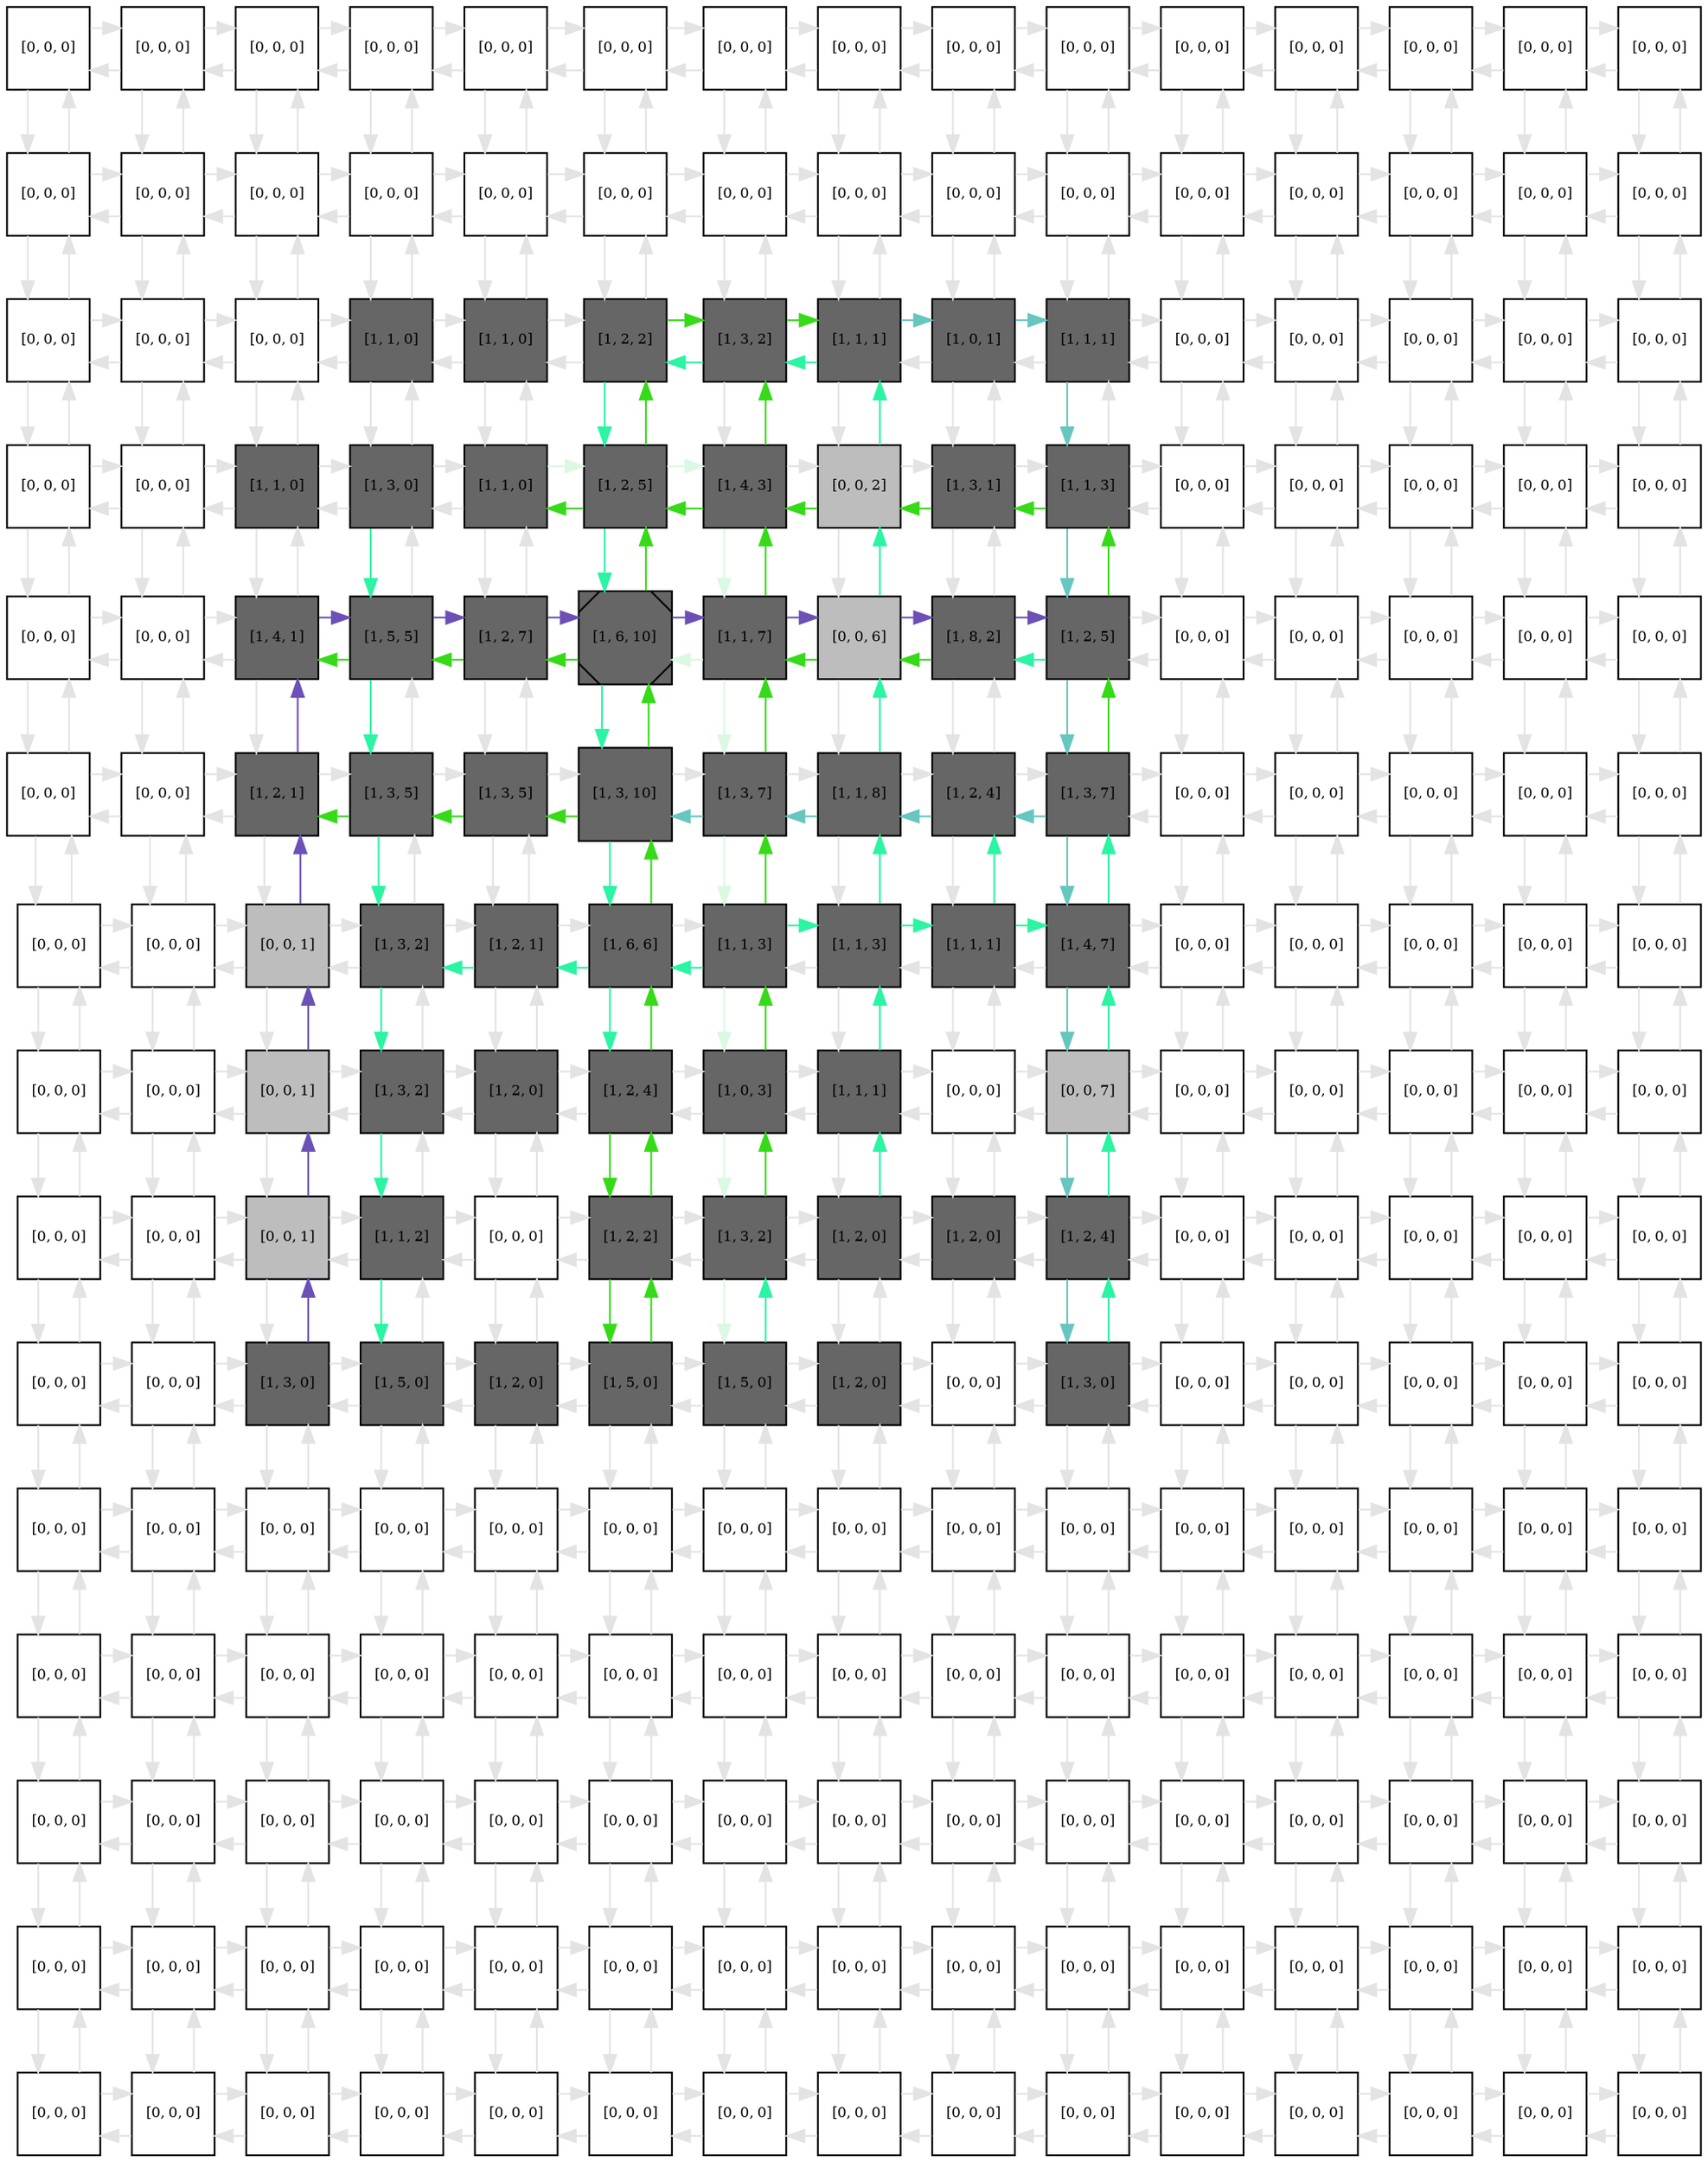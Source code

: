 digraph layout  {
rankdir=TB;
splines=ortho;
node [fixedsize=false, style=filled, width="0.6"];
edge [constraint=false];
0 [fillcolor="#FFFFFF", fontsize=8, label="[0, 0, 0]", shape=square, tooltip="name: None,\nin_degree: 2,\nout_degree: 2"];
1 [fillcolor="#FFFFFF", fontsize=8, label="[0, 0, 0]", shape=square, tooltip="name: None,\nin_degree: 3,\nout_degree: 3"];
2 [fillcolor="#FFFFFF", fontsize=8, label="[0, 0, 0]", shape=square, tooltip="name: None,\nin_degree: 3,\nout_degree: 3"];
3 [fillcolor="#FFFFFF", fontsize=8, label="[0, 0, 0]", shape=square, tooltip="name: None,\nin_degree: 3,\nout_degree: 3"];
4 [fillcolor="#FFFFFF", fontsize=8, label="[0, 0, 0]", shape=square, tooltip="name: None,\nin_degree: 3,\nout_degree: 3"];
5 [fillcolor="#FFFFFF", fontsize=8, label="[0, 0, 0]", shape=square, tooltip="name: None,\nin_degree: 3,\nout_degree: 3"];
6 [fillcolor="#FFFFFF", fontsize=8, label="[0, 0, 0]", shape=square, tooltip="name: None,\nin_degree: 3,\nout_degree: 3"];
7 [fillcolor="#FFFFFF", fontsize=8, label="[0, 0, 0]", shape=square, tooltip="name: None,\nin_degree: 3,\nout_degree: 3"];
8 [fillcolor="#FFFFFF", fontsize=8, label="[0, 0, 0]", shape=square, tooltip="name: None,\nin_degree: 3,\nout_degree: 3"];
9 [fillcolor="#FFFFFF", fontsize=8, label="[0, 0, 0]", shape=square, tooltip="name: None,\nin_degree: 3,\nout_degree: 3"];
10 [fillcolor="#FFFFFF", fontsize=8, label="[0, 0, 0]", shape=square, tooltip="name: None,\nin_degree: 3,\nout_degree: 3"];
11 [fillcolor="#FFFFFF", fontsize=8, label="[0, 0, 0]", shape=square, tooltip="name: None,\nin_degree: 3,\nout_degree: 3"];
12 [fillcolor="#FFFFFF", fontsize=8, label="[0, 0, 0]", shape=square, tooltip="name: None,\nin_degree: 3,\nout_degree: 3"];
13 [fillcolor="#FFFFFF", fontsize=8, label="[0, 0, 0]", shape=square, tooltip="name: None,\nin_degree: 3,\nout_degree: 3"];
14 [fillcolor="#FFFFFF", fontsize=8, label="[0, 0, 0]", shape=square, tooltip="name: None,\nin_degree: 2,\nout_degree: 2"];
15 [fillcolor="#FFFFFF", fontsize=8, label="[0, 0, 0]", shape=square, tooltip="name: None,\nin_degree: 3,\nout_degree: 3"];
16 [fillcolor="#FFFFFF", fontsize=8, label="[0, 0, 0]", shape=square, tooltip="name: None,\nin_degree: 4,\nout_degree: 4"];
17 [fillcolor="#FFFFFF", fontsize=8, label="[0, 0, 0]", shape=square, tooltip="name: None,\nin_degree: 4,\nout_degree: 4"];
18 [fillcolor="#FFFFFF", fontsize=8, label="[0, 0, 0]", shape=square, tooltip="name: None,\nin_degree: 4,\nout_degree: 4"];
19 [fillcolor="#FFFFFF", fontsize=8, label="[0, 0, 0]", shape=square, tooltip="name: None,\nin_degree: 4,\nout_degree: 4"];
20 [fillcolor="#FFFFFF", fontsize=8, label="[0, 0, 0]", shape=square, tooltip="name: None,\nin_degree: 4,\nout_degree: 4"];
21 [fillcolor="#FFFFFF", fontsize=8, label="[0, 0, 0]", shape=square, tooltip="name: None,\nin_degree: 4,\nout_degree: 4"];
22 [fillcolor="#FFFFFF", fontsize=8, label="[0, 0, 0]", shape=square, tooltip="name: None,\nin_degree: 4,\nout_degree: 4"];
23 [fillcolor="#FFFFFF", fontsize=8, label="[0, 0, 0]", shape=square, tooltip="name: None,\nin_degree: 4,\nout_degree: 4"];
24 [fillcolor="#FFFFFF", fontsize=8, label="[0, 0, 0]", shape=square, tooltip="name: None,\nin_degree: 4,\nout_degree: 4"];
25 [fillcolor="#FFFFFF", fontsize=8, label="[0, 0, 0]", shape=square, tooltip="name: None,\nin_degree: 4,\nout_degree: 4"];
26 [fillcolor="#FFFFFF", fontsize=8, label="[0, 0, 0]", shape=square, tooltip="name: None,\nin_degree: 4,\nout_degree: 4"];
27 [fillcolor="#FFFFFF", fontsize=8, label="[0, 0, 0]", shape=square, tooltip="name: None,\nin_degree: 4,\nout_degree: 4"];
28 [fillcolor="#FFFFFF", fontsize=8, label="[0, 0, 0]", shape=square, tooltip="name: None,\nin_degree: 4,\nout_degree: 4"];
29 [fillcolor="#FFFFFF", fontsize=8, label="[0, 0, 0]", shape=square, tooltip="name: None,\nin_degree: 3,\nout_degree: 3"];
30 [fillcolor="#FFFFFF", fontsize=8, label="[0, 0, 0]", shape=square, tooltip="name: None,\nin_degree: 3,\nout_degree: 3"];
31 [fillcolor="#FFFFFF", fontsize=8, label="[0, 0, 0]", shape=square, tooltip="name: None,\nin_degree: 4,\nout_degree: 4"];
32 [fillcolor="#FFFFFF", fontsize=8, label="[0, 0, 0]", shape=square, tooltip="name: None,\nin_degree: 4,\nout_degree: 4"];
33 [fillcolor="#666666", fontsize=8, label="[1, 1, 0]", shape=square, tooltip="name:  Th1I_Bacterium ,\nin_degree: 4,\nout_degree: 4"];
34 [fillcolor="#666666", fontsize=8, label="[1, 1, 0]", shape=square, tooltip="name:  EC_Bacterium ,\nin_degree: 4,\nout_degree: 4"];
35 [fillcolor="#666666", fontsize=8, label="[1, 2, 2]", shape=square, tooltip="name:  IL10I ,\nin_degree: 4,\nout_degree: 4"];
36 [fillcolor="#666666", fontsize=8, label="[1, 3, 2]", shape=square, tooltip="name:  TTSSI ,\nin_degree: 4,\nout_degree: 4"];
37 [fillcolor="#666666", fontsize=8, label="[1, 1, 1]", shape=square, tooltip="name:  Th1I_TRetortaeformis ,\nin_degree: 4,\nout_degree: 4"];
38 [fillcolor="#666666", fontsize=8, label="[1, 0, 1]", shape=square, tooltip="name: IS,\nin_degree: 4,\nout_degree: 4"];
39 [fillcolor="#666666", fontsize=8, label="[1, 1, 1]", shape=square, tooltip="name:  TTSSII ,\nin_degree: 4,\nout_degree: 4"];
40 [fillcolor="#FFFFFF", fontsize=8, label="[0, 0, 0]", shape=square, tooltip="name: None,\nin_degree: 4,\nout_degree: 4"];
41 [fillcolor="#FFFFFF", fontsize=8, label="[0, 0, 0]", shape=square, tooltip="name: None,\nin_degree: 4,\nout_degree: 4"];
42 [fillcolor="#FFFFFF", fontsize=8, label="[0, 0, 0]", shape=square, tooltip="name: None,\nin_degree: 4,\nout_degree: 4"];
43 [fillcolor="#FFFFFF", fontsize=8, label="[0, 0, 0]", shape=square, tooltip="name: None,\nin_degree: 4,\nout_degree: 4"];
44 [fillcolor="#FFFFFF", fontsize=8, label="[0, 0, 0]", shape=square, tooltip="name: None,\nin_degree: 3,\nout_degree: 3"];
45 [fillcolor="#FFFFFF", fontsize=8, label="[0, 0, 0]", shape=square, tooltip="name: None,\nin_degree: 3,\nout_degree: 3"];
46 [fillcolor="#FFFFFF", fontsize=8, label="[0, 0, 0]", shape=square, tooltip="name: None,\nin_degree: 4,\nout_degree: 4"];
47 [fillcolor="#666666", fontsize=8, label="[1, 1, 0]", shape=square, tooltip="name:  Oag ,\nin_degree: 4,\nout_degree: 4"];
48 [fillcolor="#666666", fontsize=8, label="[1, 3, 0]", shape=square, tooltip="name:  MPI_Bacterium ,\nin_degree: 4,\nout_degree: 4"];
49 [fillcolor="#666666", fontsize=8, label="[1, 1, 0]", shape=square, tooltip="name:  Th2I_Bacterium ,\nin_degree: 4,\nout_degree: 4"];
50 [fillcolor="#666666", fontsize=8, label="[1, 2, 5]", shape=square, tooltip="name:  PH ,\nin_degree: 4,\nout_degree: 4"];
51 [fillcolor="#666666", fontsize=8, label="[1, 4, 3]", shape=square, tooltip="name:  IL10I_Bacterium ,\nin_degree: 4,\nout_degree: 4"];
52 [fillcolor="#bdbdbd", fontsize=8, label="[0, 0, 2]", shape=square, tooltip="name: None,\nin_degree: 4,\nout_degree: 4"];
53 [fillcolor="#666666", fontsize=8, label="[1, 3, 1]", shape=square, tooltip="name:  TrII ,\nin_degree: 4,\nout_degree: 4"];
54 [fillcolor="#666666", fontsize=8, label="[1, 1, 3]", shape=square, tooltip="name:  TrI_Bacterium ,\nin_degree: 4,\nout_degree: 4"];
55 [fillcolor="#FFFFFF", fontsize=8, label="[0, 0, 0]", shape=square, tooltip="name: None,\nin_degree: 4,\nout_degree: 4"];
56 [fillcolor="#FFFFFF", fontsize=8, label="[0, 0, 0]", shape=square, tooltip="name: None,\nin_degree: 4,\nout_degree: 4"];
57 [fillcolor="#FFFFFF", fontsize=8, label="[0, 0, 0]", shape=square, tooltip="name: None,\nin_degree: 4,\nout_degree: 4"];
58 [fillcolor="#FFFFFF", fontsize=8, label="[0, 0, 0]", shape=square, tooltip="name: None,\nin_degree: 4,\nout_degree: 4"];
59 [fillcolor="#FFFFFF", fontsize=8, label="[0, 0, 0]", shape=square, tooltip="name: None,\nin_degree: 3,\nout_degree: 3"];
60 [fillcolor="#FFFFFF", fontsize=8, label="[0, 0, 0]", shape=square, tooltip="name: None,\nin_degree: 3,\nout_degree: 3"];
61 [fillcolor="#FFFFFF", fontsize=8, label="[0, 0, 0]", shape=square, tooltip="name: None,\nin_degree: 4,\nout_degree: 4"];
62 [fillcolor="#666666", fontsize=8, label="[1, 4, 1]", shape=square, tooltip="name:  Cb ,\nin_degree: 4,\nout_degree: 4"];
63 [fillcolor="#666666", fontsize=8, label="[1, 5, 5]", shape=square, tooltip="name:  IFNg_Bacterium ,\nin_degree: 4,\nout_degree: 4"];
64 [fillcolor="#666666", fontsize=8, label="[1, 2, 7]", shape=square, tooltip="name:  Bb ,\nin_degree: 4,\nout_degree: 4"];
65 [fillcolor="#666666", fontsize=8, label="[1, 6, 10]", shape=Msquare, tooltip="name:  AP ,\nin_degree: 4,\nout_degree: 4"];
66 [fillcolor="#666666", fontsize=8, label="[1, 1, 7]", shape=square, tooltip="name:  IgG ,\nin_degree: 4,\nout_degree: 4"];
67 [fillcolor="#bdbdbd", fontsize=8, label="[0, 0, 6]", shape=square, tooltip="name: None,\nin_degree: 4,\nout_degree: 4"];
68 [fillcolor="#666666", fontsize=8, label="[1, 8, 2]", shape=square, tooltip="name:  IL4II ,\nin_degree: 4,\nout_degree: 4"];
69 [fillcolor="#666666", fontsize=8, label="[1, 2, 5]", shape=square, tooltip="name:  IFNgII ,\nin_degree: 4,\nout_degree: 4"];
70 [fillcolor="#FFFFFF", fontsize=8, label="[0, 0, 0]", shape=square, tooltip="name: None,\nin_degree: 4,\nout_degree: 4"];
71 [fillcolor="#FFFFFF", fontsize=8, label="[0, 0, 0]", shape=square, tooltip="name: None,\nin_degree: 4,\nout_degree: 4"];
72 [fillcolor="#FFFFFF", fontsize=8, label="[0, 0, 0]", shape=square, tooltip="name: None,\nin_degree: 4,\nout_degree: 4"];
73 [fillcolor="#FFFFFF", fontsize=8, label="[0, 0, 0]", shape=square, tooltip="name: None,\nin_degree: 4,\nout_degree: 4"];
74 [fillcolor="#FFFFFF", fontsize=8, label="[0, 0, 0]", shape=square, tooltip="name: None,\nin_degree: 3,\nout_degree: 3"];
75 [fillcolor="#FFFFFF", fontsize=8, label="[0, 0, 0]", shape=square, tooltip="name: None,\nin_degree: 3,\nout_degree: 3"];
76 [fillcolor="#FFFFFF", fontsize=8, label="[0, 0, 0]", shape=square, tooltip="name: None,\nin_degree: 4,\nout_degree: 4"];
77 [fillcolor="#666666", fontsize=8, label="[1, 2, 1]", shape=square, tooltip="name:  TNE ,\nin_degree: 4,\nout_degree: 4"];
78 [fillcolor="#666666", fontsize=8, label="[1, 3, 5]", shape=square, tooltip="name:  Th1II_Bacterium ,\nin_degree: 4,\nout_degree: 4"];
79 [fillcolor="#666666", fontsize=8, label="[1, 3, 5]", shape=square, tooltip="name:  IgA_Bacterium ,\nin_degree: 4,\nout_degree: 4"];
80 [fillcolor="#666666", fontsize=8, label="[1, 3, 10]", shape=square, tooltip="name:  DCI_Bacterium ,\nin_degree: 4,\nout_degree: 4"];
81 [fillcolor="#666666", fontsize=8, label="[1, 3, 7]", shape=square, tooltip="name:  Th2II_TRetortaeformis ,\nin_degree: 4,\nout_degree: 4"];
82 [fillcolor="#666666", fontsize=8, label="[1, 1, 8]", shape=square, tooltip="name:  DCII_TRetortaeformis ,\nin_degree: 4,\nout_degree: 4"];
83 [fillcolor="#666666", fontsize=8, label="[1, 2, 4]", shape=square, tooltip="name:  BC_TRetortaeformis ,\nin_degree: 4,\nout_degree: 4"];
84 [fillcolor="#666666", fontsize=8, label="[1, 3, 7]", shape=square, tooltip="name:  Th2II_Bacterium ,\nin_degree: 4,\nout_degree: 4"];
85 [fillcolor="#FFFFFF", fontsize=8, label="[0, 0, 0]", shape=square, tooltip="name: None,\nin_degree: 4,\nout_degree: 4"];
86 [fillcolor="#FFFFFF", fontsize=8, label="[0, 0, 0]", shape=square, tooltip="name: None,\nin_degree: 4,\nout_degree: 4"];
87 [fillcolor="#FFFFFF", fontsize=8, label="[0, 0, 0]", shape=square, tooltip="name: None,\nin_degree: 4,\nout_degree: 4"];
88 [fillcolor="#FFFFFF", fontsize=8, label="[0, 0, 0]", shape=square, tooltip="name: None,\nin_degree: 4,\nout_degree: 4"];
89 [fillcolor="#FFFFFF", fontsize=8, label="[0, 0, 0]", shape=square, tooltip="name: None,\nin_degree: 3,\nout_degree: 3"];
90 [fillcolor="#FFFFFF", fontsize=8, label="[0, 0, 0]", shape=square, tooltip="name: None,\nin_degree: 3,\nout_degree: 3"];
91 [fillcolor="#FFFFFF", fontsize=8, label="[0, 0, 0]", shape=square, tooltip="name: None,\nin_degree: 4,\nout_degree: 4"];
92 [fillcolor="#bdbdbd", fontsize=8, label="[0, 0, 1]", shape=square, tooltip="name: None,\nin_degree: 4,\nout_degree: 4"];
93 [fillcolor="#666666", fontsize=8, label="[1, 3, 2]", shape=square, tooltip="name:  IgE ,\nin_degree: 4,\nout_degree: 4"];
94 [fillcolor="#666666", fontsize=8, label="[1, 2, 1]", shape=square, tooltip="name:  EL ,\nin_degree: 4,\nout_degree: 4"];
95 [fillcolor="#666666", fontsize=8, label="[1, 6, 6]", shape=square, tooltip="name:  PIC ,\nin_degree: 4,\nout_degree: 4"];
96 [fillcolor="#666666", fontsize=8, label="[1, 1, 3]", shape=square, tooltip="name:  DCI_TRetortaeformis ,\nin_degree: 4,\nout_degree: 4"];
97 [fillcolor="#666666", fontsize=8, label="[1, 1, 3]", shape=square, tooltip="name:  Th2I_TRetortaeformis ,\nin_degree: 4,\nout_degree: 4"];
98 [fillcolor="#666666", fontsize=8, label="[1, 1, 1]", shape=square, tooltip="name:  DCII_Bacterium ,\nin_degree: 4,\nout_degree: 4"];
99 [fillcolor="#666666", fontsize=8, label="[1, 4, 7]", shape=square, tooltip="name:  IL12II ,\nin_degree: 4,\nout_degree: 4"];
100 [fillcolor="#FFFFFF", fontsize=8, label="[0, 0, 0]", shape=square, tooltip="name: None,\nin_degree: 4,\nout_degree: 4"];
101 [fillcolor="#FFFFFF", fontsize=8, label="[0, 0, 0]", shape=square, tooltip="name: None,\nin_degree: 4,\nout_degree: 4"];
102 [fillcolor="#FFFFFF", fontsize=8, label="[0, 0, 0]", shape=square, tooltip="name: None,\nin_degree: 4,\nout_degree: 4"];
103 [fillcolor="#FFFFFF", fontsize=8, label="[0, 0, 0]", shape=square, tooltip="name: None,\nin_degree: 4,\nout_degree: 4"];
104 [fillcolor="#FFFFFF", fontsize=8, label="[0, 0, 0]", shape=square, tooltip="name: None,\nin_degree: 3,\nout_degree: 3"];
105 [fillcolor="#FFFFFF", fontsize=8, label="[0, 0, 0]", shape=square, tooltip="name: None,\nin_degree: 3,\nout_degree: 3"];
106 [fillcolor="#FFFFFF", fontsize=8, label="[0, 0, 0]", shape=square, tooltip="name: None,\nin_degree: 4,\nout_degree: 4"];
107 [fillcolor="#bdbdbd", fontsize=8, label="[0, 0, 1]", shape=square, tooltip="name: None,\nin_degree: 4,\nout_degree: 4"];
108 [fillcolor="#666666", fontsize=8, label="[1, 3, 2]", shape=square, tooltip="name:  AgAb_Bacterium ,\nin_degree: 4,\nout_degree: 4"];
109 [fillcolor="#666666", fontsize=8, label="[1, 2, 0]", shape=square, tooltip="name:  EC_TRetortaeformis ,\nin_degree: 4,\nout_degree: 4"];
110 [fillcolor="#666666", fontsize=8, label="[1, 2, 4]", shape=square, tooltip="name:  DP ,\nin_degree: 4,\nout_degree: 4"];
111 [fillcolor="#666666", fontsize=8, label="[1, 0, 3]", shape=square, tooltip="name:  IS ,\nin_degree: 4,\nout_degree: 4"];
112 [fillcolor="#666666", fontsize=8, label="[1, 1, 1]", shape=square, tooltip="name:  IL4I ,\nin_degree: 4,\nout_degree: 4"];
113 [fillcolor="#FFFFFF", fontsize=8, label="[0, 0, 0]", shape=square, tooltip="name: None,\nin_degree: 4,\nout_degree: 4"];
114 [fillcolor="#bdbdbd", fontsize=8, label="[0, 0, 7]", shape=square, tooltip="name: None,\nin_degree: 4,\nout_degree: 4"];
115 [fillcolor="#FFFFFF", fontsize=8, label="[0, 0, 0]", shape=square, tooltip="name: None,\nin_degree: 4,\nout_degree: 4"];
116 [fillcolor="#FFFFFF", fontsize=8, label="[0, 0, 0]", shape=square, tooltip="name: None,\nin_degree: 4,\nout_degree: 4"];
117 [fillcolor="#FFFFFF", fontsize=8, label="[0, 0, 0]", shape=square, tooltip="name: None,\nin_degree: 4,\nout_degree: 4"];
118 [fillcolor="#FFFFFF", fontsize=8, label="[0, 0, 0]", shape=square, tooltip="name: None,\nin_degree: 4,\nout_degree: 4"];
119 [fillcolor="#FFFFFF", fontsize=8, label="[0, 0, 0]", shape=square, tooltip="name: None,\nin_degree: 3,\nout_degree: 3"];
120 [fillcolor="#FFFFFF", fontsize=8, label="[0, 0, 0]", shape=square, tooltip="name: None,\nin_degree: 3,\nout_degree: 3"];
121 [fillcolor="#FFFFFF", fontsize=8, label="[0, 0, 0]", shape=square, tooltip="name: None,\nin_degree: 4,\nout_degree: 4"];
122 [fillcolor="#bdbdbd", fontsize=8, label="[0, 0, 1]", shape=square, tooltip="name: None,\nin_degree: 4,\nout_degree: 4"];
123 [fillcolor="#666666", fontsize=8, label="[1, 1, 2]", shape=square, tooltip="name:  NE_Bacterium ,\nin_degree: 4,\nout_degree: 4"];
124 [fillcolor="#FFFFFF", fontsize=8, label="[0, 0, 0]", shape=square, tooltip="name: None,\nin_degree: 4,\nout_degree: 4"];
125 [fillcolor="#666666", fontsize=8, label="[1, 2, 2]", shape=square, tooltip="name:  IgG_Bacterium ,\nin_degree: 4,\nout_degree: 4"];
126 [fillcolor="#666666", fontsize=8, label="[1, 3, 2]", shape=square, tooltip="name:  Th1II_TRetortaeformis ,\nin_degree: 4,\nout_degree: 4"];
127 [fillcolor="#666666", fontsize=8, label="[1, 2, 0]", shape=square, tooltip="name:  BC_Bacterium ,\nin_degree: 4,\nout_degree: 4"];
128 [fillcolor="#666666", fontsize=8, label="[1, 2, 0]", shape=square, tooltip="name:  IgA_TRetortaeformis ,\nin_degree: 4,\nout_degree: 4"];
129 [fillcolor="#666666", fontsize=8, label="[1, 2, 4]", shape=square, tooltip="name:  T0 ,\nin_degree: 4,\nout_degree: 4"];
130 [fillcolor="#FFFFFF", fontsize=8, label="[0, 0, 0]", shape=square, tooltip="name: None,\nin_degree: 4,\nout_degree: 4"];
131 [fillcolor="#FFFFFF", fontsize=8, label="[0, 0, 0]", shape=square, tooltip="name: None,\nin_degree: 4,\nout_degree: 4"];
132 [fillcolor="#FFFFFF", fontsize=8, label="[0, 0, 0]", shape=square, tooltip="name: None,\nin_degree: 4,\nout_degree: 4"];
133 [fillcolor="#FFFFFF", fontsize=8, label="[0, 0, 0]", shape=square, tooltip="name: None,\nin_degree: 4,\nout_degree: 4"];
134 [fillcolor="#FFFFFF", fontsize=8, label="[0, 0, 0]", shape=square, tooltip="name: None,\nin_degree: 3,\nout_degree: 3"];
135 [fillcolor="#FFFFFF", fontsize=8, label="[0, 0, 0]", shape=square, tooltip="name: None,\nin_degree: 3,\nout_degree: 3"];
136 [fillcolor="#FFFFFF", fontsize=8, label="[0, 0, 0]", shape=square, tooltip="name: None,\nin_degree: 4,\nout_degree: 4"];
137 [fillcolor="#666666", fontsize=8, label="[1, 3, 0]", shape=square, tooltip="name:  EL2 ,\nin_degree: 4,\nout_degree: 4"];
138 [fillcolor="#666666", fontsize=8, label="[1, 5, 0]", shape=square, tooltip="name:  AD ,\nin_degree: 4,\nout_degree: 4"];
139 [fillcolor="#666666", fontsize=8, label="[1, 2, 0]", shape=square, tooltip="name:  TEL ,\nin_degree: 4,\nout_degree: 4"];
140 [fillcolor="#666666", fontsize=8, label="[1, 5, 0]", shape=square, tooltip="name:  NE_TRetortaeformis ,\nin_degree: 4,\nout_degree: 4"];
141 [fillcolor="#666666", fontsize=8, label="[1, 5, 0]", shape=square, tooltip="name:  IL13 ,\nin_degree: 4,\nout_degree: 4"];
142 [fillcolor="#666666", fontsize=8, label="[1, 2, 0]", shape=square, tooltip="name:  IL5 ,\nin_degree: 4,\nout_degree: 4"];
143 [fillcolor="#FFFFFF", fontsize=8, label="[0, 0, 0]", shape=square, tooltip="name: None,\nin_degree: 4,\nout_degree: 4"];
144 [fillcolor="#666666", fontsize=8, label="[1, 3, 0]", shape=square, tooltip="name:  IFNgI ,\nin_degree: 4,\nout_degree: 4"];
145 [fillcolor="#FFFFFF", fontsize=8, label="[0, 0, 0]", shape=square, tooltip="name: None,\nin_degree: 4,\nout_degree: 4"];
146 [fillcolor="#FFFFFF", fontsize=8, label="[0, 0, 0]", shape=square, tooltip="name: None,\nin_degree: 4,\nout_degree: 4"];
147 [fillcolor="#FFFFFF", fontsize=8, label="[0, 0, 0]", shape=square, tooltip="name: None,\nin_degree: 4,\nout_degree: 4"];
148 [fillcolor="#FFFFFF", fontsize=8, label="[0, 0, 0]", shape=square, tooltip="name: None,\nin_degree: 4,\nout_degree: 4"];
149 [fillcolor="#FFFFFF", fontsize=8, label="[0, 0, 0]", shape=square, tooltip="name: None,\nin_degree: 3,\nout_degree: 3"];
150 [fillcolor="#FFFFFF", fontsize=8, label="[0, 0, 0]", shape=square, tooltip="name: None,\nin_degree: 3,\nout_degree: 3"];
151 [fillcolor="#FFFFFF", fontsize=8, label="[0, 0, 0]", shape=square, tooltip="name: None,\nin_degree: 4,\nout_degree: 4"];
152 [fillcolor="#FFFFFF", fontsize=8, label="[0, 0, 0]", shape=square, tooltip="name: None,\nin_degree: 4,\nout_degree: 4"];
153 [fillcolor="#FFFFFF", fontsize=8, label="[0, 0, 0]", shape=square, tooltip="name: None,\nin_degree: 4,\nout_degree: 4"];
154 [fillcolor="#FFFFFF", fontsize=8, label="[0, 0, 0]", shape=square, tooltip="name: None,\nin_degree: 4,\nout_degree: 4"];
155 [fillcolor="#FFFFFF", fontsize=8, label="[0, 0, 0]", shape=square, tooltip="name: None,\nin_degree: 4,\nout_degree: 4"];
156 [fillcolor="#FFFFFF", fontsize=8, label="[0, 0, 0]", shape=square, tooltip="name: None,\nin_degree: 4,\nout_degree: 4"];
157 [fillcolor="#FFFFFF", fontsize=8, label="[0, 0, 0]", shape=square, tooltip="name: None,\nin_degree: 4,\nout_degree: 4"];
158 [fillcolor="#FFFFFF", fontsize=8, label="[0, 0, 0]", shape=square, tooltip="name: None,\nin_degree: 4,\nout_degree: 4"];
159 [fillcolor="#FFFFFF", fontsize=8, label="[0, 0, 0]", shape=square, tooltip="name: None,\nin_degree: 4,\nout_degree: 4"];
160 [fillcolor="#FFFFFF", fontsize=8, label="[0, 0, 0]", shape=square, tooltip="name: None,\nin_degree: 4,\nout_degree: 4"];
161 [fillcolor="#FFFFFF", fontsize=8, label="[0, 0, 0]", shape=square, tooltip="name: None,\nin_degree: 4,\nout_degree: 4"];
162 [fillcolor="#FFFFFF", fontsize=8, label="[0, 0, 0]", shape=square, tooltip="name: None,\nin_degree: 4,\nout_degree: 4"];
163 [fillcolor="#FFFFFF", fontsize=8, label="[0, 0, 0]", shape=square, tooltip="name: None,\nin_degree: 4,\nout_degree: 4"];
164 [fillcolor="#FFFFFF", fontsize=8, label="[0, 0, 0]", shape=square, tooltip="name: None,\nin_degree: 3,\nout_degree: 3"];
165 [fillcolor="#FFFFFF", fontsize=8, label="[0, 0, 0]", shape=square, tooltip="name: None,\nin_degree: 3,\nout_degree: 3"];
166 [fillcolor="#FFFFFF", fontsize=8, label="[0, 0, 0]", shape=square, tooltip="name: None,\nin_degree: 4,\nout_degree: 4"];
167 [fillcolor="#FFFFFF", fontsize=8, label="[0, 0, 0]", shape=square, tooltip="name: None,\nin_degree: 4,\nout_degree: 4"];
168 [fillcolor="#FFFFFF", fontsize=8, label="[0, 0, 0]", shape=square, tooltip="name: None,\nin_degree: 4,\nout_degree: 4"];
169 [fillcolor="#FFFFFF", fontsize=8, label="[0, 0, 0]", shape=square, tooltip="name: None,\nin_degree: 4,\nout_degree: 4"];
170 [fillcolor="#FFFFFF", fontsize=8, label="[0, 0, 0]", shape=square, tooltip="name: None,\nin_degree: 4,\nout_degree: 4"];
171 [fillcolor="#FFFFFF", fontsize=8, label="[0, 0, 0]", shape=square, tooltip="name: None,\nin_degree: 4,\nout_degree: 4"];
172 [fillcolor="#FFFFFF", fontsize=8, label="[0, 0, 0]", shape=square, tooltip="name: None,\nin_degree: 4,\nout_degree: 4"];
173 [fillcolor="#FFFFFF", fontsize=8, label="[0, 0, 0]", shape=square, tooltip="name: None,\nin_degree: 4,\nout_degree: 4"];
174 [fillcolor="#FFFFFF", fontsize=8, label="[0, 0, 0]", shape=square, tooltip="name: None,\nin_degree: 4,\nout_degree: 4"];
175 [fillcolor="#FFFFFF", fontsize=8, label="[0, 0, 0]", shape=square, tooltip="name: None,\nin_degree: 4,\nout_degree: 4"];
176 [fillcolor="#FFFFFF", fontsize=8, label="[0, 0, 0]", shape=square, tooltip="name: None,\nin_degree: 4,\nout_degree: 4"];
177 [fillcolor="#FFFFFF", fontsize=8, label="[0, 0, 0]", shape=square, tooltip="name: None,\nin_degree: 4,\nout_degree: 4"];
178 [fillcolor="#FFFFFF", fontsize=8, label="[0, 0, 0]", shape=square, tooltip="name: None,\nin_degree: 4,\nout_degree: 4"];
179 [fillcolor="#FFFFFF", fontsize=8, label="[0, 0, 0]", shape=square, tooltip="name: None,\nin_degree: 3,\nout_degree: 3"];
180 [fillcolor="#FFFFFF", fontsize=8, label="[0, 0, 0]", shape=square, tooltip="name: None,\nin_degree: 3,\nout_degree: 3"];
181 [fillcolor="#FFFFFF", fontsize=8, label="[0, 0, 0]", shape=square, tooltip="name: None,\nin_degree: 4,\nout_degree: 4"];
182 [fillcolor="#FFFFFF", fontsize=8, label="[0, 0, 0]", shape=square, tooltip="name: None,\nin_degree: 4,\nout_degree: 4"];
183 [fillcolor="#FFFFFF", fontsize=8, label="[0, 0, 0]", shape=square, tooltip="name: None,\nin_degree: 4,\nout_degree: 4"];
184 [fillcolor="#FFFFFF", fontsize=8, label="[0, 0, 0]", shape=square, tooltip="name: None,\nin_degree: 4,\nout_degree: 4"];
185 [fillcolor="#FFFFFF", fontsize=8, label="[0, 0, 0]", shape=square, tooltip="name: None,\nin_degree: 4,\nout_degree: 4"];
186 [fillcolor="#FFFFFF", fontsize=8, label="[0, 0, 0]", shape=square, tooltip="name: None,\nin_degree: 4,\nout_degree: 4"];
187 [fillcolor="#FFFFFF", fontsize=8, label="[0, 0, 0]", shape=square, tooltip="name: None,\nin_degree: 4,\nout_degree: 4"];
188 [fillcolor="#FFFFFF", fontsize=8, label="[0, 0, 0]", shape=square, tooltip="name: None,\nin_degree: 4,\nout_degree: 4"];
189 [fillcolor="#FFFFFF", fontsize=8, label="[0, 0, 0]", shape=square, tooltip="name: None,\nin_degree: 4,\nout_degree: 4"];
190 [fillcolor="#FFFFFF", fontsize=8, label="[0, 0, 0]", shape=square, tooltip="name: None,\nin_degree: 4,\nout_degree: 4"];
191 [fillcolor="#FFFFFF", fontsize=8, label="[0, 0, 0]", shape=square, tooltip="name: None,\nin_degree: 4,\nout_degree: 4"];
192 [fillcolor="#FFFFFF", fontsize=8, label="[0, 0, 0]", shape=square, tooltip="name: None,\nin_degree: 4,\nout_degree: 4"];
193 [fillcolor="#FFFFFF", fontsize=8, label="[0, 0, 0]", shape=square, tooltip="name: None,\nin_degree: 4,\nout_degree: 4"];
194 [fillcolor="#FFFFFF", fontsize=8, label="[0, 0, 0]", shape=square, tooltip="name: None,\nin_degree: 3,\nout_degree: 3"];
195 [fillcolor="#FFFFFF", fontsize=8, label="[0, 0, 0]", shape=square, tooltip="name: None,\nin_degree: 3,\nout_degree: 3"];
196 [fillcolor="#FFFFFF", fontsize=8, label="[0, 0, 0]", shape=square, tooltip="name: None,\nin_degree: 4,\nout_degree: 4"];
197 [fillcolor="#FFFFFF", fontsize=8, label="[0, 0, 0]", shape=square, tooltip="name: None,\nin_degree: 4,\nout_degree: 4"];
198 [fillcolor="#FFFFFF", fontsize=8, label="[0, 0, 0]", shape=square, tooltip="name: None,\nin_degree: 4,\nout_degree: 4"];
199 [fillcolor="#FFFFFF", fontsize=8, label="[0, 0, 0]", shape=square, tooltip="name: None,\nin_degree: 4,\nout_degree: 4"];
200 [fillcolor="#FFFFFF", fontsize=8, label="[0, 0, 0]", shape=square, tooltip="name: None,\nin_degree: 4,\nout_degree: 4"];
201 [fillcolor="#FFFFFF", fontsize=8, label="[0, 0, 0]", shape=square, tooltip="name: None,\nin_degree: 4,\nout_degree: 4"];
202 [fillcolor="#FFFFFF", fontsize=8, label="[0, 0, 0]", shape=square, tooltip="name: None,\nin_degree: 4,\nout_degree: 4"];
203 [fillcolor="#FFFFFF", fontsize=8, label="[0, 0, 0]", shape=square, tooltip="name: None,\nin_degree: 4,\nout_degree: 4"];
204 [fillcolor="#FFFFFF", fontsize=8, label="[0, 0, 0]", shape=square, tooltip="name: None,\nin_degree: 4,\nout_degree: 4"];
205 [fillcolor="#FFFFFF", fontsize=8, label="[0, 0, 0]", shape=square, tooltip="name: None,\nin_degree: 4,\nout_degree: 4"];
206 [fillcolor="#FFFFFF", fontsize=8, label="[0, 0, 0]", shape=square, tooltip="name: None,\nin_degree: 4,\nout_degree: 4"];
207 [fillcolor="#FFFFFF", fontsize=8, label="[0, 0, 0]", shape=square, tooltip="name: None,\nin_degree: 4,\nout_degree: 4"];
208 [fillcolor="#FFFFFF", fontsize=8, label="[0, 0, 0]", shape=square, tooltip="name: None,\nin_degree: 4,\nout_degree: 4"];
209 [fillcolor="#FFFFFF", fontsize=8, label="[0, 0, 0]", shape=square, tooltip="name: None,\nin_degree: 3,\nout_degree: 3"];
210 [fillcolor="#FFFFFF", fontsize=8, label="[0, 0, 0]", shape=square, tooltip="name: None,\nin_degree: 2,\nout_degree: 2"];
211 [fillcolor="#FFFFFF", fontsize=8, label="[0, 0, 0]", shape=square, tooltip="name: None,\nin_degree: 3,\nout_degree: 3"];
212 [fillcolor="#FFFFFF", fontsize=8, label="[0, 0, 0]", shape=square, tooltip="name: None,\nin_degree: 3,\nout_degree: 3"];
213 [fillcolor="#FFFFFF", fontsize=8, label="[0, 0, 0]", shape=square, tooltip="name: None,\nin_degree: 3,\nout_degree: 3"];
214 [fillcolor="#FFFFFF", fontsize=8, label="[0, 0, 0]", shape=square, tooltip="name: None,\nin_degree: 3,\nout_degree: 3"];
215 [fillcolor="#FFFFFF", fontsize=8, label="[0, 0, 0]", shape=square, tooltip="name: None,\nin_degree: 3,\nout_degree: 3"];
216 [fillcolor="#FFFFFF", fontsize=8, label="[0, 0, 0]", shape=square, tooltip="name: None,\nin_degree: 3,\nout_degree: 3"];
217 [fillcolor="#FFFFFF", fontsize=8, label="[0, 0, 0]", shape=square, tooltip="name: None,\nin_degree: 3,\nout_degree: 3"];
218 [fillcolor="#FFFFFF", fontsize=8, label="[0, 0, 0]", shape=square, tooltip="name: None,\nin_degree: 3,\nout_degree: 3"];
219 [fillcolor="#FFFFFF", fontsize=8, label="[0, 0, 0]", shape=square, tooltip="name: None,\nin_degree: 3,\nout_degree: 3"];
220 [fillcolor="#FFFFFF", fontsize=8, label="[0, 0, 0]", shape=square, tooltip="name: None,\nin_degree: 3,\nout_degree: 3"];
221 [fillcolor="#FFFFFF", fontsize=8, label="[0, 0, 0]", shape=square, tooltip="name: None,\nin_degree: 3,\nout_degree: 3"];
222 [fillcolor="#FFFFFF", fontsize=8, label="[0, 0, 0]", shape=square, tooltip="name: None,\nin_degree: 3,\nout_degree: 3"];
223 [fillcolor="#FFFFFF", fontsize=8, label="[0, 0, 0]", shape=square, tooltip="name: None,\nin_degree: 3,\nout_degree: 3"];
224 [fillcolor="#FFFFFF", fontsize=8, label="[0, 0, 0]", shape=square, tooltip="name: None,\nin_degree: 2,\nout_degree: 2"];
0 -> 1  [color=grey89, style="penwidth(0.1)", tooltip=" ", weight=1];
0 -> 15  [color=grey89, style="penwidth(0.1)", tooltip=" ", weight=1];
1 -> 0  [color=grey89, style="penwidth(0.1)", tooltip=" ", weight=1];
1 -> 2  [color=grey89, style="penwidth(0.1)", tooltip=" ", weight=1];
1 -> 16  [color=grey89, style="penwidth(0.1)", tooltip=" ", weight=1];
2 -> 1  [color=grey89, style="penwidth(0.1)", tooltip=" ", weight=1];
2 -> 3  [color=grey89, style="penwidth(0.1)", tooltip=" ", weight=1];
2 -> 17  [color=grey89, style="penwidth(0.1)", tooltip=" ", weight=1];
3 -> 2  [color=grey89, style="penwidth(0.1)", tooltip=" ", weight=1];
3 -> 4  [color=grey89, style="penwidth(0.1)", tooltip=" ", weight=1];
3 -> 18  [color=grey89, style="penwidth(0.1)", tooltip=" ", weight=1];
4 -> 3  [color=grey89, style="penwidth(0.1)", tooltip=" ", weight=1];
4 -> 5  [color=grey89, style="penwidth(0.1)", tooltip=" ", weight=1];
4 -> 19  [color=grey89, style="penwidth(0.1)", tooltip=" ", weight=1];
5 -> 4  [color=grey89, style="penwidth(0.1)", tooltip=" ", weight=1];
5 -> 6  [color=grey89, style="penwidth(0.1)", tooltip=" ", weight=1];
5 -> 20  [color=grey89, style="penwidth(0.1)", tooltip=" ", weight=1];
6 -> 5  [color=grey89, style="penwidth(0.1)", tooltip=" ", weight=1];
6 -> 7  [color=grey89, style="penwidth(0.1)", tooltip=" ", weight=1];
6 -> 21  [color=grey89, style="penwidth(0.1)", tooltip=" ", weight=1];
7 -> 6  [color=grey89, style="penwidth(0.1)", tooltip=" ", weight=1];
7 -> 8  [color=grey89, style="penwidth(0.1)", tooltip=" ", weight=1];
7 -> 22  [color=grey89, style="penwidth(0.1)", tooltip=" ", weight=1];
8 -> 7  [color=grey89, style="penwidth(0.1)", tooltip=" ", weight=1];
8 -> 9  [color=grey89, style="penwidth(0.1)", tooltip=" ", weight=1];
8 -> 23  [color=grey89, style="penwidth(0.1)", tooltip=" ", weight=1];
9 -> 8  [color=grey89, style="penwidth(0.1)", tooltip=" ", weight=1];
9 -> 10  [color=grey89, style="penwidth(0.1)", tooltip=" ", weight=1];
9 -> 24  [color=grey89, style="penwidth(0.1)", tooltip=" ", weight=1];
10 -> 9  [color=grey89, style="penwidth(0.1)", tooltip=" ", weight=1];
10 -> 11  [color=grey89, style="penwidth(0.1)", tooltip=" ", weight=1];
10 -> 25  [color=grey89, style="penwidth(0.1)", tooltip=" ", weight=1];
11 -> 10  [color=grey89, style="penwidth(0.1)", tooltip=" ", weight=1];
11 -> 12  [color=grey89, style="penwidth(0.1)", tooltip=" ", weight=1];
11 -> 26  [color=grey89, style="penwidth(0.1)", tooltip=" ", weight=1];
12 -> 11  [color=grey89, style="penwidth(0.1)", tooltip=" ", weight=1];
12 -> 13  [color=grey89, style="penwidth(0.1)", tooltip=" ", weight=1];
12 -> 27  [color=grey89, style="penwidth(0.1)", tooltip=" ", weight=1];
13 -> 12  [color=grey89, style="penwidth(0.1)", tooltip=" ", weight=1];
13 -> 14  [color=grey89, style="penwidth(0.1)", tooltip=" ", weight=1];
13 -> 28  [color=grey89, style="penwidth(0.1)", tooltip=" ", weight=1];
14 -> 13  [color=grey89, style="penwidth(0.1)", tooltip=" ", weight=1];
14 -> 29  [color=grey89, style="penwidth(0.1)", tooltip=" ", weight=1];
15 -> 0  [color=grey89, style="penwidth(0.1)", tooltip=" ", weight=1];
15 -> 16  [color=grey89, style="penwidth(0.1)", tooltip=" ", weight=1];
15 -> 30  [color=grey89, style="penwidth(0.1)", tooltip=" ", weight=1];
16 -> 1  [color=grey89, style="penwidth(0.1)", tooltip=" ", weight=1];
16 -> 15  [color=grey89, style="penwidth(0.1)", tooltip=" ", weight=1];
16 -> 17  [color=grey89, style="penwidth(0.1)", tooltip=" ", weight=1];
16 -> 31  [color=grey89, style="penwidth(0.1)", tooltip=" ", weight=1];
17 -> 2  [color=grey89, style="penwidth(0.1)", tooltip=" ", weight=1];
17 -> 16  [color=grey89, style="penwidth(0.1)", tooltip=" ", weight=1];
17 -> 18  [color=grey89, style="penwidth(0.1)", tooltip=" ", weight=1];
17 -> 32  [color=grey89, style="penwidth(0.1)", tooltip=" ", weight=1];
18 -> 3  [color=grey89, style="penwidth(0.1)", tooltip=" ", weight=1];
18 -> 17  [color=grey89, style="penwidth(0.1)", tooltip=" ", weight=1];
18 -> 19  [color=grey89, style="penwidth(0.1)", tooltip=" ", weight=1];
18 -> 33  [color=grey89, style="penwidth(0.1)", tooltip=" ", weight=1];
19 -> 4  [color=grey89, style="penwidth(0.1)", tooltip=" ", weight=1];
19 -> 18  [color=grey89, style="penwidth(0.1)", tooltip=" ", weight=1];
19 -> 20  [color=grey89, style="penwidth(0.1)", tooltip=" ", weight=1];
19 -> 34  [color=grey89, style="penwidth(0.1)", tooltip=" ", weight=1];
20 -> 5  [color=grey89, style="penwidth(0.1)", tooltip=" ", weight=1];
20 -> 19  [color=grey89, style="penwidth(0.1)", tooltip=" ", weight=1];
20 -> 21  [color=grey89, style="penwidth(0.1)", tooltip=" ", weight=1];
20 -> 35  [color=grey89, style="penwidth(0.1)", tooltip=" ", weight=1];
21 -> 6  [color=grey89, style="penwidth(0.1)", tooltip=" ", weight=1];
21 -> 20  [color=grey89, style="penwidth(0.1)", tooltip=" ", weight=1];
21 -> 22  [color=grey89, style="penwidth(0.1)", tooltip=" ", weight=1];
21 -> 36  [color=grey89, style="penwidth(0.1)", tooltip=" ", weight=1];
22 -> 7  [color=grey89, style="penwidth(0.1)", tooltip=" ", weight=1];
22 -> 21  [color=grey89, style="penwidth(0.1)", tooltip=" ", weight=1];
22 -> 23  [color=grey89, style="penwidth(0.1)", tooltip=" ", weight=1];
22 -> 37  [color=grey89, style="penwidth(0.1)", tooltip=" ", weight=1];
23 -> 8  [color=grey89, style="penwidth(0.1)", tooltip=" ", weight=1];
23 -> 22  [color=grey89, style="penwidth(0.1)", tooltip=" ", weight=1];
23 -> 24  [color=grey89, style="penwidth(0.1)", tooltip=" ", weight=1];
23 -> 38  [color=grey89, style="penwidth(0.1)", tooltip=" ", weight=1];
24 -> 9  [color=grey89, style="penwidth(0.1)", tooltip=" ", weight=1];
24 -> 23  [color=grey89, style="penwidth(0.1)", tooltip=" ", weight=1];
24 -> 25  [color=grey89, style="penwidth(0.1)", tooltip=" ", weight=1];
24 -> 39  [color=grey89, style="penwidth(0.1)", tooltip=" ", weight=1];
25 -> 10  [color=grey89, style="penwidth(0.1)", tooltip=" ", weight=1];
25 -> 24  [color=grey89, style="penwidth(0.1)", tooltip=" ", weight=1];
25 -> 26  [color=grey89, style="penwidth(0.1)", tooltip=" ", weight=1];
25 -> 40  [color=grey89, style="penwidth(0.1)", tooltip=" ", weight=1];
26 -> 11  [color=grey89, style="penwidth(0.1)", tooltip=" ", weight=1];
26 -> 25  [color=grey89, style="penwidth(0.1)", tooltip=" ", weight=1];
26 -> 27  [color=grey89, style="penwidth(0.1)", tooltip=" ", weight=1];
26 -> 41  [color=grey89, style="penwidth(0.1)", tooltip=" ", weight=1];
27 -> 12  [color=grey89, style="penwidth(0.1)", tooltip=" ", weight=1];
27 -> 26  [color=grey89, style="penwidth(0.1)", tooltip=" ", weight=1];
27 -> 28  [color=grey89, style="penwidth(0.1)", tooltip=" ", weight=1];
27 -> 42  [color=grey89, style="penwidth(0.1)", tooltip=" ", weight=1];
28 -> 13  [color=grey89, style="penwidth(0.1)", tooltip=" ", weight=1];
28 -> 27  [color=grey89, style="penwidth(0.1)", tooltip=" ", weight=1];
28 -> 29  [color=grey89, style="penwidth(0.1)", tooltip=" ", weight=1];
28 -> 43  [color=grey89, style="penwidth(0.1)", tooltip=" ", weight=1];
29 -> 14  [color=grey89, style="penwidth(0.1)", tooltip=" ", weight=1];
29 -> 28  [color=grey89, style="penwidth(0.1)", tooltip=" ", weight=1];
29 -> 44  [color=grey89, style="penwidth(0.1)", tooltip=" ", weight=1];
30 -> 15  [color=grey89, style="penwidth(0.1)", tooltip=" ", weight=1];
30 -> 31  [color=grey89, style="penwidth(0.1)", tooltip=" ", weight=1];
30 -> 45  [color=grey89, style="penwidth(0.1)", tooltip=" ", weight=1];
31 -> 16  [color=grey89, style="penwidth(0.1)", tooltip=" ", weight=1];
31 -> 30  [color=grey89, style="penwidth(0.1)", tooltip=" ", weight=1];
31 -> 32  [color=grey89, style="penwidth(0.1)", tooltip=" ", weight=1];
31 -> 46  [color=grey89, style="penwidth(0.1)", tooltip=" ", weight=1];
32 -> 17  [color=grey89, style="penwidth(0.1)", tooltip=" ", weight=1];
32 -> 31  [color=grey89, style="penwidth(0.1)", tooltip=" ", weight=1];
32 -> 33  [color=grey89, style="penwidth(0.1)", tooltip=" ", weight=1];
32 -> 47  [color=grey89, style="penwidth(0.1)", tooltip=" ", weight=1];
33 -> 18  [color=grey89, style="penwidth(0.1)", tooltip=" ", weight=1];
33 -> 32  [color=grey89, style="penwidth(0.1)", tooltip=" ", weight=1];
33 -> 34  [color=grey89, style="penwidth(0.1)", tooltip=" ", weight=1];
33 -> 48  [color=grey89, style="penwidth(0.1)", tooltip=" ", weight=1];
34 -> 19  [color=grey89, style="penwidth(0.1)", tooltip=" ", weight=1];
34 -> 33  [color=grey89, style="penwidth(0.1)", tooltip=" ", weight=1];
34 -> 35  [color=grey89, style="penwidth(0.1)", tooltip=" ", weight=1];
34 -> 49  [color=grey89, style="penwidth(0.1)", tooltip=" ", weight=1];
35 -> 20  [color=grey89, style="penwidth(0.1)", tooltip=" ", weight=1];
35 -> 34  [color=grey89, style="penwidth(0.1)", tooltip=" ", weight=1];
35 -> 36  [color="#36DA19", style="penwidth(0.1)", tooltip="125( IgG_Bacterium ) to 36( TTSSI )", weight=1];
35 -> 50  [color="#2BF4A3", style="penwidth(0.1)", tooltip="36( TTSSI ) to 110( DP )", weight=1];
36 -> 21  [color=grey89, style="penwidth(0.1)", tooltip=" ", weight=1];
36 -> 35  [color="#2BF4A3", style="penwidth(0.1)", tooltip="97( Th2I_TRetortaeformis ) to 35( IL10I )", weight=1];
36 -> 37  [color="#36DA19", style="penwidth(0.1)", tooltip="126( Th1II_TRetortaeformis ) to 37( Th1I_TRetortaeformis )", weight=1];
36 -> 51  [color=grey89, style="penwidth(0.1)", tooltip=" ", weight=1];
37 -> 22  [color=grey89, style="penwidth(0.1)", tooltip=" ", weight=1];
37 -> 36  [color="#2BF4A3", style="penwidth(0.1)", tooltip="97( Th2I_TRetortaeformis ) to 35( IL10I )", weight=1];
37 -> 38  [color="#67C6BF", style="penwidth(0.1)", tooltip="37( Th1I_TRetortaeformis ) to 144( IFNgI )", weight=1];
37 -> 52  [color=grey89, style="penwidth(0.1)", tooltip=" ", weight=1];
38 -> 23  [color=grey89, style="penwidth(0.1)", tooltip=" ", weight=1];
38 -> 37  [color=grey89, style="penwidth(0.1)", tooltip=" ", weight=1];
38 -> 39  [color="#67C6BF", style="penwidth(0.1)", tooltip="37( Th1I_TRetortaeformis ) to 144( IFNgI )", weight=1];
38 -> 53  [color=grey89, style="penwidth(0.1)", tooltip=" ", weight=1];
39 -> 24  [color=grey89, style="penwidth(0.1)", tooltip=" ", weight=1];
39 -> 38  [color=grey89, style="penwidth(0.1)", tooltip=" ", weight=1];
39 -> 40  [color=grey89, style="penwidth(0.1)", tooltip=" ", weight=1];
39 -> 54  [color="#67C6BF", style="penwidth(0.1)", tooltip="37( Th1I_TRetortaeformis ) to 144( IFNgI )", weight=1];
40 -> 25  [color=grey89, style="penwidth(0.1)", tooltip=" ", weight=1];
40 -> 39  [color=grey89, style="penwidth(0.1)", tooltip=" ", weight=1];
40 -> 41  [color=grey89, style="penwidth(0.1)", tooltip=" ", weight=1];
40 -> 55  [color=grey89, style="penwidth(0.1)", tooltip=" ", weight=1];
41 -> 26  [color=grey89, style="penwidth(0.1)", tooltip=" ", weight=1];
41 -> 40  [color=grey89, style="penwidth(0.1)", tooltip=" ", weight=1];
41 -> 42  [color=grey89, style="penwidth(0.1)", tooltip=" ", weight=1];
41 -> 56  [color=grey89, style="penwidth(0.1)", tooltip=" ", weight=1];
42 -> 27  [color=grey89, style="penwidth(0.1)", tooltip=" ", weight=1];
42 -> 41  [color=grey89, style="penwidth(0.1)", tooltip=" ", weight=1];
42 -> 43  [color=grey89, style="penwidth(0.1)", tooltip=" ", weight=1];
42 -> 57  [color=grey89, style="penwidth(0.1)", tooltip=" ", weight=1];
43 -> 28  [color=grey89, style="penwidth(0.1)", tooltip=" ", weight=1];
43 -> 42  [color=grey89, style="penwidth(0.1)", tooltip=" ", weight=1];
43 -> 44  [color=grey89, style="penwidth(0.1)", tooltip=" ", weight=1];
43 -> 58  [color=grey89, style="penwidth(0.1)", tooltip=" ", weight=1];
44 -> 29  [color=grey89, style="penwidth(0.1)", tooltip=" ", weight=1];
44 -> 43  [color=grey89, style="penwidth(0.1)", tooltip=" ", weight=1];
44 -> 59  [color=grey89, style="penwidth(0.1)", tooltip=" ", weight=1];
45 -> 30  [color=grey89, style="penwidth(0.1)", tooltip=" ", weight=1];
45 -> 46  [color=grey89, style="penwidth(0.1)", tooltip=" ", weight=1];
45 -> 60  [color=grey89, style="penwidth(0.1)", tooltip=" ", weight=1];
46 -> 31  [color=grey89, style="penwidth(0.1)", tooltip=" ", weight=1];
46 -> 45  [color=grey89, style="penwidth(0.1)", tooltip=" ", weight=1];
46 -> 47  [color=grey89, style="penwidth(0.1)", tooltip=" ", weight=1];
46 -> 61  [color=grey89, style="penwidth(0.1)", tooltip=" ", weight=1];
47 -> 32  [color=grey89, style="penwidth(0.1)", tooltip=" ", weight=1];
47 -> 46  [color=grey89, style="penwidth(0.1)", tooltip=" ", weight=1];
47 -> 48  [color=grey89, style="penwidth(0.1)", tooltip=" ", weight=1];
47 -> 62  [color=grey89, style="penwidth(0.1)", tooltip=" ", weight=1];
48 -> 33  [color=grey89, style="penwidth(0.1)", tooltip=" ", weight=1];
48 -> 47  [color=grey89, style="penwidth(0.1)", tooltip=" ", weight=1];
48 -> 49  [color=grey89, style="penwidth(0.1)", tooltip=" ", weight=1];
48 -> 63  [color="#2BF4A3", style="penwidth(0.1)", tooltip="48( MPI_Bacterium ) to 138( AD )", weight=1];
49 -> 34  [color=grey89, style="penwidth(0.1)", tooltip=" ", weight=1];
49 -> 48  [color=grey89, style="penwidth(0.1)", tooltip=" ", weight=1];
49 -> 50  [color="#DBF8E2", style="penwidth(0.1)", tooltip="49( Th2I_Bacterium ) to 141( IL13 )", weight=1];
49 -> 64  [color=grey89, style="penwidth(0.1)", tooltip=" ", weight=1];
50 -> 35  [color="#36DA19", style="penwidth(0.1)", tooltip="125( IgG_Bacterium ) to 36( TTSSI )", weight=1];
50 -> 49  [color="#36DA19", style="penwidth(0.1)", tooltip="84( Th2II_Bacterium ) to 49( Th2I_Bacterium )", weight=1];
50 -> 51  [color="#DBF8E2", style="penwidth(0.1)", tooltip="49( Th2I_Bacterium ) to 141( IL13 )", weight=1];
50 -> 65  [color="#2BF4A3", style="penwidth(0.1)", tooltip="36( TTSSI ) to 110( DP )", weight=1];
51 -> 36  [color="#36DA19", style="penwidth(0.1)", tooltip="126( Th1II_TRetortaeformis ) to 37( Th1I_TRetortaeformis )", weight=1];
51 -> 50  [color="#36DA19", style="penwidth(0.1)", tooltip="84( Th2II_Bacterium ) to 49( Th2I_Bacterium )", weight=1];
51 -> 52  [color=grey89, style="penwidth(0.1)", tooltip=" ", weight=1];
51 -> 66  [color="#DBF8E2", style="penwidth(0.1)", tooltip="49( Th2I_Bacterium ) to 141( IL13 )", weight=1];
52 -> 37  [color="#2BF4A3", style="penwidth(0.1)", tooltip="97( Th2I_TRetortaeformis ) to 35( IL10I )", weight=1];
52 -> 51  [color="#36DA19", style="penwidth(0.1)", tooltip="84( Th2II_Bacterium ) to 49( Th2I_Bacterium )", weight=1];
52 -> 53  [color=grey89, style="penwidth(0.1)", tooltip=" ", weight=1];
52 -> 67  [color=grey89, style="penwidth(0.1)", tooltip=" ", weight=1];
53 -> 38  [color=grey89, style="penwidth(0.1)", tooltip=" ", weight=1];
53 -> 52  [color="#36DA19", style="penwidth(0.1)", tooltip="84( Th2II_Bacterium ) to 49( Th2I_Bacterium )", weight=1];
53 -> 54  [color=grey89, style="penwidth(0.1)", tooltip=" ", weight=1];
53 -> 68  [color=grey89, style="penwidth(0.1)", tooltip=" ", weight=1];
54 -> 39  [color=grey89, style="penwidth(0.1)", tooltip=" ", weight=1];
54 -> 53  [color="#36DA19", style="penwidth(0.1)", tooltip="84( Th2II_Bacterium ) to 49( Th2I_Bacterium )", weight=1];
54 -> 55  [color=grey89, style="penwidth(0.1)", tooltip=" ", weight=1];
54 -> 69  [color="#67C6BF", style="penwidth(0.1)", tooltip="37( Th1I_TRetortaeformis ) to 144( IFNgI )", weight=1];
55 -> 40  [color=grey89, style="penwidth(0.1)", tooltip=" ", weight=1];
55 -> 54  [color=grey89, style="penwidth(0.1)", tooltip=" ", weight=1];
55 -> 56  [color=grey89, style="penwidth(0.1)", tooltip=" ", weight=1];
55 -> 70  [color=grey89, style="penwidth(0.1)", tooltip=" ", weight=1];
56 -> 41  [color=grey89, style="penwidth(0.1)", tooltip=" ", weight=1];
56 -> 55  [color=grey89, style="penwidth(0.1)", tooltip=" ", weight=1];
56 -> 57  [color=grey89, style="penwidth(0.1)", tooltip=" ", weight=1];
56 -> 71  [color=grey89, style="penwidth(0.1)", tooltip=" ", weight=1];
57 -> 42  [color=grey89, style="penwidth(0.1)", tooltip=" ", weight=1];
57 -> 56  [color=grey89, style="penwidth(0.1)", tooltip=" ", weight=1];
57 -> 58  [color=grey89, style="penwidth(0.1)", tooltip=" ", weight=1];
57 -> 72  [color=grey89, style="penwidth(0.1)", tooltip=" ", weight=1];
58 -> 43  [color=grey89, style="penwidth(0.1)", tooltip=" ", weight=1];
58 -> 57  [color=grey89, style="penwidth(0.1)", tooltip=" ", weight=1];
58 -> 59  [color=grey89, style="penwidth(0.1)", tooltip=" ", weight=1];
58 -> 73  [color=grey89, style="penwidth(0.1)", tooltip=" ", weight=1];
59 -> 44  [color=grey89, style="penwidth(0.1)", tooltip=" ", weight=1];
59 -> 58  [color=grey89, style="penwidth(0.1)", tooltip=" ", weight=1];
59 -> 74  [color=grey89, style="penwidth(0.1)", tooltip=" ", weight=1];
60 -> 45  [color=grey89, style="penwidth(0.1)", tooltip=" ", weight=1];
60 -> 61  [color=grey89, style="penwidth(0.1)", tooltip=" ", weight=1];
60 -> 75  [color=grey89, style="penwidth(0.1)", tooltip=" ", weight=1];
61 -> 46  [color=grey89, style="penwidth(0.1)", tooltip=" ", weight=1];
61 -> 60  [color=grey89, style="penwidth(0.1)", tooltip=" ", weight=1];
61 -> 62  [color=grey89, style="penwidth(0.1)", tooltip=" ", weight=1];
61 -> 76  [color=grey89, style="penwidth(0.1)", tooltip=" ", weight=1];
62 -> 47  [color=grey89, style="penwidth(0.1)", tooltip=" ", weight=1];
62 -> 61  [color=grey89, style="penwidth(0.1)", tooltip=" ", weight=1];
62 -> 63  [color="#6C50B6", style="penwidth(0.1)", tooltip="137( EL2 ) to 68( IL4II )", weight=1];
62 -> 77  [color=grey89, style="penwidth(0.1)", tooltip=" ", weight=1];
63 -> 48  [color=grey89, style="penwidth(0.1)", tooltip=" ", weight=1];
63 -> 62  [color="#36DA19", style="penwidth(0.1)", tooltip="125( IgG_Bacterium ) to 62( Cb )", weight=1];
63 -> 64  [color="#6C50B6", style="penwidth(0.1)", tooltip="137( EL2 ) to 68( IL4II )", weight=1];
63 -> 78  [color="#2BF4A3", style="penwidth(0.1)", tooltip="48( MPI_Bacterium ) to 138( AD )", weight=1];
64 -> 49  [color=grey89, style="penwidth(0.1)", tooltip=" ", weight=1];
64 -> 63  [color="#36DA19", style="penwidth(0.1)", tooltip="125( IgG_Bacterium ) to 62( Cb )", weight=1];
64 -> 65  [color="#6C50B6", style="penwidth(0.1)", tooltip="137( EL2 ) to 68( IL4II )", weight=1];
64 -> 79  [color=grey89, style="penwidth(0.1)", tooltip=" ", weight=1];
65 -> 50  [color="#36DA19", style="penwidth(0.1)", tooltip="125( IgG_Bacterium ) to 36( TTSSI )", weight=1];
65 -> 64  [color="#36DA19", style="penwidth(0.1)", tooltip="125( IgG_Bacterium ) to 62( Cb )", weight=1];
65 -> 66  [color="#6C50B6", style="penwidth(0.1)", tooltip="137( EL2 ) to 68( IL4II )", weight=1];
65 -> 80  [color="#2BF4A3", style="penwidth(0.1)", tooltip="36( TTSSI ) to 110( DP )", weight=1];
66 -> 51  [color="#36DA19", style="penwidth(0.1)", tooltip="126( Th1II_TRetortaeformis ) to 37( Th1I_TRetortaeformis )", weight=1];
66 -> 65  [color="#DBF8E2", style="penwidth(0.1)", tooltip="66( IgG ) to 138( AD )", weight=1];
66 -> 67  [color="#6C50B6", style="penwidth(0.1)", tooltip="137( EL2 ) to 68( IL4II )", weight=1];
66 -> 81  [color="#DBF8E2", style="penwidth(0.1)", tooltip="49( Th2I_Bacterium ) to 141( IL13 )", weight=1];
67 -> 52  [color="#2BF4A3", style="penwidth(0.1)", tooltip="97( Th2I_TRetortaeformis ) to 35( IL10I )", weight=1];
67 -> 66  [color="#36DA19", style="penwidth(0.1)", tooltip="68( IL4II ) to 93( IgE )", weight=1];
67 -> 68  [color="#6C50B6", style="penwidth(0.1)", tooltip="137( EL2 ) to 68( IL4II )", weight=1];
67 -> 82  [color=grey89, style="penwidth(0.1)", tooltip=" ", weight=1];
68 -> 53  [color=grey89, style="penwidth(0.1)", tooltip=" ", weight=1];
68 -> 67  [color="#36DA19", style="penwidth(0.1)", tooltip="68( IL4II ) to 93( IgE )", weight=1];
68 -> 69  [color="#6C50B6", style="penwidth(0.1)", tooltip="63( IFNg_Bacterium ) to 144( IFNgI )", weight=1];
68 -> 83  [color=grey89, style="penwidth(0.1)", tooltip=" ", weight=1];
69 -> 54  [color="#36DA19", style="penwidth(0.1)", tooltip="84( Th2II_Bacterium ) to 49( Th2I_Bacterium )", weight=1];
69 -> 68  [color="#2BF4A3", style="penwidth(0.1)", tooltip="144( IFNgI ) to 68( IL4II )", weight=1];
69 -> 70  [color=grey89, style="penwidth(0.1)", tooltip=" ", weight=1];
69 -> 84  [color="#67C6BF", style="penwidth(0.1)", tooltip="37( Th1I_TRetortaeformis ) to 144( IFNgI )", weight=1];
70 -> 55  [color=grey89, style="penwidth(0.1)", tooltip=" ", weight=1];
70 -> 69  [color=grey89, style="penwidth(0.1)", tooltip=" ", weight=1];
70 -> 71  [color=grey89, style="penwidth(0.1)", tooltip=" ", weight=1];
70 -> 85  [color=grey89, style="penwidth(0.1)", tooltip=" ", weight=1];
71 -> 56  [color=grey89, style="penwidth(0.1)", tooltip=" ", weight=1];
71 -> 70  [color=grey89, style="penwidth(0.1)", tooltip=" ", weight=1];
71 -> 72  [color=grey89, style="penwidth(0.1)", tooltip=" ", weight=1];
71 -> 86  [color=grey89, style="penwidth(0.1)", tooltip=" ", weight=1];
72 -> 57  [color=grey89, style="penwidth(0.1)", tooltip=" ", weight=1];
72 -> 71  [color=grey89, style="penwidth(0.1)", tooltip=" ", weight=1];
72 -> 73  [color=grey89, style="penwidth(0.1)", tooltip=" ", weight=1];
72 -> 87  [color=grey89, style="penwidth(0.1)", tooltip=" ", weight=1];
73 -> 58  [color=grey89, style="penwidth(0.1)", tooltip=" ", weight=1];
73 -> 72  [color=grey89, style="penwidth(0.1)", tooltip=" ", weight=1];
73 -> 74  [color=grey89, style="penwidth(0.1)", tooltip=" ", weight=1];
73 -> 88  [color=grey89, style="penwidth(0.1)", tooltip=" ", weight=1];
74 -> 59  [color=grey89, style="penwidth(0.1)", tooltip=" ", weight=1];
74 -> 73  [color=grey89, style="penwidth(0.1)", tooltip=" ", weight=1];
74 -> 89  [color=grey89, style="penwidth(0.1)", tooltip=" ", weight=1];
75 -> 60  [color=grey89, style="penwidth(0.1)", tooltip=" ", weight=1];
75 -> 76  [color=grey89, style="penwidth(0.1)", tooltip=" ", weight=1];
75 -> 90  [color=grey89, style="penwidth(0.1)", tooltip=" ", weight=1];
76 -> 61  [color=grey89, style="penwidth(0.1)", tooltip=" ", weight=1];
76 -> 75  [color=grey89, style="penwidth(0.1)", tooltip=" ", weight=1];
76 -> 77  [color=grey89, style="penwidth(0.1)", tooltip=" ", weight=1];
76 -> 91  [color=grey89, style="penwidth(0.1)", tooltip=" ", weight=1];
77 -> 62  [color="#6C50B6", style="penwidth(0.1)", tooltip="137( EL2 ) to 68( IL4II )", weight=1];
77 -> 76  [color=grey89, style="penwidth(0.1)", tooltip=" ", weight=1];
77 -> 78  [color=grey89, style="penwidth(0.1)", tooltip=" ", weight=1];
77 -> 92  [color=grey89, style="penwidth(0.1)", tooltip=" ", weight=1];
78 -> 63  [color=grey89, style="penwidth(0.1)", tooltip=" ", weight=1];
78 -> 77  [color="#36DA19", style="penwidth(0.1)", tooltip="140( NE_TRetortaeformis ) to 77( TNE )", weight=1];
78 -> 79  [color=grey89, style="penwidth(0.1)", tooltip=" ", weight=1];
78 -> 93  [color="#2BF4A3", style="penwidth(0.1)", tooltip="48( MPI_Bacterium ) to 138( AD )", weight=1];
79 -> 64  [color=grey89, style="penwidth(0.1)", tooltip=" ", weight=1];
79 -> 78  [color="#36DA19", style="penwidth(0.1)", tooltip="140( NE_TRetortaeformis ) to 77( TNE )", weight=1];
79 -> 80  [color=grey89, style="penwidth(0.1)", tooltip=" ", weight=1];
79 -> 94  [color=grey89, style="penwidth(0.1)", tooltip=" ", weight=1];
80 -> 65  [color="#36DA19", style="penwidth(0.1)", tooltip="125( IgG_Bacterium ) to 36( TTSSI )", weight=1];
80 -> 79  [color="#36DA19", style="penwidth(0.1)", tooltip="140( NE_TRetortaeformis ) to 77( TNE )", weight=1];
80 -> 81  [color=grey89, style="penwidth(0.1)", tooltip=" ", weight=1];
80 -> 95  [color="#2BF4A3", style="penwidth(0.1)", tooltip="36( TTSSI ) to 110( DP )", weight=1];
81 -> 66  [color="#36DA19", style="penwidth(0.1)", tooltip="126( Th1II_TRetortaeformis ) to 37( Th1I_TRetortaeformis )", weight=1];
81 -> 80  [color="#67C6BF", style="penwidth(0.1)", tooltip="129( T0 ) to 78( Th1II_Bacterium )", weight=1];
81 -> 82  [color=grey89, style="penwidth(0.1)", tooltip=" ", weight=1];
81 -> 96  [color="#DBF8E2", style="penwidth(0.1)", tooltip="49( Th2I_Bacterium ) to 141( IL13 )", weight=1];
82 -> 67  [color="#2BF4A3", style="penwidth(0.1)", tooltip="97( Th2I_TRetortaeformis ) to 35( IL10I )", weight=1];
82 -> 81  [color="#67C6BF", style="penwidth(0.1)", tooltip="129( T0 ) to 78( Th1II_Bacterium )", weight=1];
82 -> 83  [color=grey89, style="penwidth(0.1)", tooltip=" ", weight=1];
82 -> 97  [color=grey89, style="penwidth(0.1)", tooltip=" ", weight=1];
83 -> 68  [color=grey89, style="penwidth(0.1)", tooltip=" ", weight=1];
83 -> 82  [color="#67C6BF", style="penwidth(0.1)", tooltip="129( T0 ) to 78( Th1II_Bacterium )", weight=1];
83 -> 84  [color=grey89, style="penwidth(0.1)", tooltip=" ", weight=1];
83 -> 98  [color=grey89, style="penwidth(0.1)", tooltip=" ", weight=1];
84 -> 69  [color="#36DA19", style="penwidth(0.1)", tooltip="84( Th2II_Bacterium ) to 49( Th2I_Bacterium )", weight=1];
84 -> 83  [color="#67C6BF", style="penwidth(0.1)", tooltip="129( T0 ) to 78( Th1II_Bacterium )", weight=1];
84 -> 85  [color=grey89, style="penwidth(0.1)", tooltip=" ", weight=1];
84 -> 99  [color="#67C6BF", style="penwidth(0.1)", tooltip="37( Th1I_TRetortaeformis ) to 144( IFNgI )", weight=1];
85 -> 70  [color=grey89, style="penwidth(0.1)", tooltip=" ", weight=1];
85 -> 84  [color=grey89, style="penwidth(0.1)", tooltip=" ", weight=1];
85 -> 86  [color=grey89, style="penwidth(0.1)", tooltip=" ", weight=1];
85 -> 100  [color=grey89, style="penwidth(0.1)", tooltip=" ", weight=1];
86 -> 71  [color=grey89, style="penwidth(0.1)", tooltip=" ", weight=1];
86 -> 85  [color=grey89, style="penwidth(0.1)", tooltip=" ", weight=1];
86 -> 87  [color=grey89, style="penwidth(0.1)", tooltip=" ", weight=1];
86 -> 101  [color=grey89, style="penwidth(0.1)", tooltip=" ", weight=1];
87 -> 72  [color=grey89, style="penwidth(0.1)", tooltip=" ", weight=1];
87 -> 86  [color=grey89, style="penwidth(0.1)", tooltip=" ", weight=1];
87 -> 88  [color=grey89, style="penwidth(0.1)", tooltip=" ", weight=1];
87 -> 102  [color=grey89, style="penwidth(0.1)", tooltip=" ", weight=1];
88 -> 73  [color=grey89, style="penwidth(0.1)", tooltip=" ", weight=1];
88 -> 87  [color=grey89, style="penwidth(0.1)", tooltip=" ", weight=1];
88 -> 89  [color=grey89, style="penwidth(0.1)", tooltip=" ", weight=1];
88 -> 103  [color=grey89, style="penwidth(0.1)", tooltip=" ", weight=1];
89 -> 74  [color=grey89, style="penwidth(0.1)", tooltip=" ", weight=1];
89 -> 88  [color=grey89, style="penwidth(0.1)", tooltip=" ", weight=1];
89 -> 104  [color=grey89, style="penwidth(0.1)", tooltip=" ", weight=1];
90 -> 75  [color=grey89, style="penwidth(0.1)", tooltip=" ", weight=1];
90 -> 91  [color=grey89, style="penwidth(0.1)", tooltip=" ", weight=1];
90 -> 105  [color=grey89, style="penwidth(0.1)", tooltip=" ", weight=1];
91 -> 76  [color=grey89, style="penwidth(0.1)", tooltip=" ", weight=1];
91 -> 90  [color=grey89, style="penwidth(0.1)", tooltip=" ", weight=1];
91 -> 92  [color=grey89, style="penwidth(0.1)", tooltip=" ", weight=1];
91 -> 106  [color=grey89, style="penwidth(0.1)", tooltip=" ", weight=1];
92 -> 77  [color="#6C50B6", style="penwidth(0.1)", tooltip="137( EL2 ) to 68( IL4II )", weight=1];
92 -> 91  [color=grey89, style="penwidth(0.1)", tooltip=" ", weight=1];
92 -> 93  [color=grey89, style="penwidth(0.1)", tooltip=" ", weight=1];
92 -> 107  [color=grey89, style="penwidth(0.1)", tooltip=" ", weight=1];
93 -> 78  [color=grey89, style="penwidth(0.1)", tooltip=" ", weight=1];
93 -> 92  [color=grey89, style="penwidth(0.1)", tooltip=" ", weight=1];
93 -> 94  [color=grey89, style="penwidth(0.1)", tooltip=" ", weight=1];
93 -> 108  [color="#2BF4A3", style="penwidth(0.1)", tooltip="48( MPI_Bacterium ) to 138( AD )", weight=1];
94 -> 79  [color=grey89, style="penwidth(0.1)", tooltip=" ", weight=1];
94 -> 93  [color="#2BF4A3", style="penwidth(0.1)", tooltip="141( IL13 ) to 93( IgE )", weight=1];
94 -> 95  [color=grey89, style="penwidth(0.1)", tooltip=" ", weight=1];
94 -> 109  [color=grey89, style="penwidth(0.1)", tooltip=" ", weight=1];
95 -> 80  [color="#36DA19", style="penwidth(0.1)", tooltip="140( NE_TRetortaeformis ) to 77( TNE )", weight=1];
95 -> 94  [color="#2BF4A3", style="penwidth(0.1)", tooltip="141( IL13 ) to 93( IgE )", weight=1];
95 -> 96  [color=grey89, style="penwidth(0.1)", tooltip=" ", weight=1];
95 -> 110  [color="#2BF4A3", style="penwidth(0.1)", tooltip="36( TTSSI ) to 110( DP )", weight=1];
96 -> 81  [color="#36DA19", style="penwidth(0.1)", tooltip="126( Th1II_TRetortaeformis ) to 37( Th1I_TRetortaeformis )", weight=1];
96 -> 95  [color="#2BF4A3", style="penwidth(0.1)", tooltip="141( IL13 ) to 93( IgE )", weight=1];
96 -> 97  [color="#2BF4A3", style="penwidth(0.1)", tooltip="96( DCI_TRetortaeformis ) to 144( IFNgI )", weight=1];
96 -> 111  [color="#DBF8E2", style="penwidth(0.1)", tooltip="49( Th2I_Bacterium ) to 141( IL13 )", weight=1];
97 -> 82  [color="#2BF4A3", style="penwidth(0.1)", tooltip="97( Th2I_TRetortaeformis ) to 35( IL10I )", weight=1];
97 -> 96  [color=grey89, style="penwidth(0.1)", tooltip=" ", weight=1];
97 -> 98  [color="#2BF4A3", style="penwidth(0.1)", tooltip="96( DCI_TRetortaeformis ) to 144( IFNgI )", weight=1];
97 -> 112  [color=grey89, style="penwidth(0.1)", tooltip=" ", weight=1];
98 -> 83  [color="#2BF4A3", style="penwidth(0.1)", tooltip="98( DCII_Bacterium ) to 78( Th1II_Bacterium )", weight=1];
98 -> 97  [color=grey89, style="penwidth(0.1)", tooltip=" ", weight=1];
98 -> 99  [color="#2BF4A3", style="penwidth(0.1)", tooltip="96( DCI_TRetortaeformis ) to 144( IFNgI )", weight=1];
98 -> 113  [color=grey89, style="penwidth(0.1)", tooltip=" ", weight=1];
99 -> 84  [color="#2BF4A3", style="penwidth(0.1)", tooltip="144( IFNgI ) to 68( IL4II )", weight=1];
99 -> 98  [color=grey89, style="penwidth(0.1)", tooltip=" ", weight=1];
99 -> 100  [color=grey89, style="penwidth(0.1)", tooltip=" ", weight=1];
99 -> 114  [color="#67C6BF", style="penwidth(0.1)", tooltip="37( Th1I_TRetortaeformis ) to 144( IFNgI )", weight=1];
100 -> 85  [color=grey89, style="penwidth(0.1)", tooltip=" ", weight=1];
100 -> 99  [color=grey89, style="penwidth(0.1)", tooltip=" ", weight=1];
100 -> 101  [color=grey89, style="penwidth(0.1)", tooltip=" ", weight=1];
100 -> 115  [color=grey89, style="penwidth(0.1)", tooltip=" ", weight=1];
101 -> 86  [color=grey89, style="penwidth(0.1)", tooltip=" ", weight=1];
101 -> 100  [color=grey89, style="penwidth(0.1)", tooltip=" ", weight=1];
101 -> 102  [color=grey89, style="penwidth(0.1)", tooltip=" ", weight=1];
101 -> 116  [color=grey89, style="penwidth(0.1)", tooltip=" ", weight=1];
102 -> 87  [color=grey89, style="penwidth(0.1)", tooltip=" ", weight=1];
102 -> 101  [color=grey89, style="penwidth(0.1)", tooltip=" ", weight=1];
102 -> 103  [color=grey89, style="penwidth(0.1)", tooltip=" ", weight=1];
102 -> 117  [color=grey89, style="penwidth(0.1)", tooltip=" ", weight=1];
103 -> 88  [color=grey89, style="penwidth(0.1)", tooltip=" ", weight=1];
103 -> 102  [color=grey89, style="penwidth(0.1)", tooltip=" ", weight=1];
103 -> 104  [color=grey89, style="penwidth(0.1)", tooltip=" ", weight=1];
103 -> 118  [color=grey89, style="penwidth(0.1)", tooltip=" ", weight=1];
104 -> 89  [color=grey89, style="penwidth(0.1)", tooltip=" ", weight=1];
104 -> 103  [color=grey89, style="penwidth(0.1)", tooltip=" ", weight=1];
104 -> 119  [color=grey89, style="penwidth(0.1)", tooltip=" ", weight=1];
105 -> 90  [color=grey89, style="penwidth(0.1)", tooltip=" ", weight=1];
105 -> 106  [color=grey89, style="penwidth(0.1)", tooltip=" ", weight=1];
105 -> 120  [color=grey89, style="penwidth(0.1)", tooltip=" ", weight=1];
106 -> 91  [color=grey89, style="penwidth(0.1)", tooltip=" ", weight=1];
106 -> 105  [color=grey89, style="penwidth(0.1)", tooltip=" ", weight=1];
106 -> 107  [color=grey89, style="penwidth(0.1)", tooltip=" ", weight=1];
106 -> 121  [color=grey89, style="penwidth(0.1)", tooltip=" ", weight=1];
107 -> 92  [color="#6C50B6", style="penwidth(0.1)", tooltip="137( EL2 ) to 68( IL4II )", weight=1];
107 -> 106  [color=grey89, style="penwidth(0.1)", tooltip=" ", weight=1];
107 -> 108  [color=grey89, style="penwidth(0.1)", tooltip=" ", weight=1];
107 -> 122  [color=grey89, style="penwidth(0.1)", tooltip=" ", weight=1];
108 -> 93  [color=grey89, style="penwidth(0.1)", tooltip=" ", weight=1];
108 -> 107  [color=grey89, style="penwidth(0.1)", tooltip=" ", weight=1];
108 -> 109  [color=grey89, style="penwidth(0.1)", tooltip=" ", weight=1];
108 -> 123  [color="#2BF4A3", style="penwidth(0.1)", tooltip="48( MPI_Bacterium ) to 138( AD )", weight=1];
109 -> 94  [color=grey89, style="penwidth(0.1)", tooltip=" ", weight=1];
109 -> 108  [color=grey89, style="penwidth(0.1)", tooltip=" ", weight=1];
109 -> 110  [color=grey89, style="penwidth(0.1)", tooltip=" ", weight=1];
109 -> 124  [color=grey89, style="penwidth(0.1)", tooltip=" ", weight=1];
110 -> 95  [color="#36DA19", style="penwidth(0.1)", tooltip="140( NE_TRetortaeformis ) to 77( TNE )", weight=1];
110 -> 109  [color=grey89, style="penwidth(0.1)", tooltip=" ", weight=1];
110 -> 111  [color=grey89, style="penwidth(0.1)", tooltip=" ", weight=1];
110 -> 125  [color="#36DA19", style="penwidth(0.1)", tooltip="35( IL10I ) to 140( NE_TRetortaeformis )", weight=1];
111 -> 96  [color="#36DA19", style="penwidth(0.1)", tooltip="126( Th1II_TRetortaeformis ) to 37( Th1I_TRetortaeformis )", weight=1];
111 -> 110  [color=grey89, style="penwidth(0.1)", tooltip=" ", weight=1];
111 -> 112  [color=grey89, style="penwidth(0.1)", tooltip=" ", weight=1];
111 -> 126  [color="#DBF8E2", style="penwidth(0.1)", tooltip="49( Th2I_Bacterium ) to 141( IL13 )", weight=1];
112 -> 97  [color="#2BF4A3", style="penwidth(0.1)", tooltip="127( BC_Bacterium ) to 79( IgA_Bacterium )", weight=1];
112 -> 111  [color=grey89, style="penwidth(0.1)", tooltip=" ", weight=1];
112 -> 113  [color=grey89, style="penwidth(0.1)", tooltip=" ", weight=1];
112 -> 127  [color=grey89, style="penwidth(0.1)", tooltip=" ", weight=1];
113 -> 98  [color=grey89, style="penwidth(0.1)", tooltip=" ", weight=1];
113 -> 112  [color=grey89, style="penwidth(0.1)", tooltip=" ", weight=1];
113 -> 114  [color=grey89, style="penwidth(0.1)", tooltip=" ", weight=1];
113 -> 128  [color=grey89, style="penwidth(0.1)", tooltip=" ", weight=1];
114 -> 99  [color="#2BF4A3", style="penwidth(0.1)", tooltip="144( IFNgI ) to 68( IL4II )", weight=1];
114 -> 113  [color=grey89, style="penwidth(0.1)", tooltip=" ", weight=1];
114 -> 115  [color=grey89, style="penwidth(0.1)", tooltip=" ", weight=1];
114 -> 129  [color="#67C6BF", style="penwidth(0.1)", tooltip="37( Th1I_TRetortaeformis ) to 144( IFNgI )", weight=1];
115 -> 100  [color=grey89, style="penwidth(0.1)", tooltip=" ", weight=1];
115 -> 114  [color=grey89, style="penwidth(0.1)", tooltip=" ", weight=1];
115 -> 116  [color=grey89, style="penwidth(0.1)", tooltip=" ", weight=1];
115 -> 130  [color=grey89, style="penwidth(0.1)", tooltip=" ", weight=1];
116 -> 101  [color=grey89, style="penwidth(0.1)", tooltip=" ", weight=1];
116 -> 115  [color=grey89, style="penwidth(0.1)", tooltip=" ", weight=1];
116 -> 117  [color=grey89, style="penwidth(0.1)", tooltip=" ", weight=1];
116 -> 131  [color=grey89, style="penwidth(0.1)", tooltip=" ", weight=1];
117 -> 102  [color=grey89, style="penwidth(0.1)", tooltip=" ", weight=1];
117 -> 116  [color=grey89, style="penwidth(0.1)", tooltip=" ", weight=1];
117 -> 118  [color=grey89, style="penwidth(0.1)", tooltip=" ", weight=1];
117 -> 132  [color=grey89, style="penwidth(0.1)", tooltip=" ", weight=1];
118 -> 103  [color=grey89, style="penwidth(0.1)", tooltip=" ", weight=1];
118 -> 117  [color=grey89, style="penwidth(0.1)", tooltip=" ", weight=1];
118 -> 119  [color=grey89, style="penwidth(0.1)", tooltip=" ", weight=1];
118 -> 133  [color=grey89, style="penwidth(0.1)", tooltip=" ", weight=1];
119 -> 104  [color=grey89, style="penwidth(0.1)", tooltip=" ", weight=1];
119 -> 118  [color=grey89, style="penwidth(0.1)", tooltip=" ", weight=1];
119 -> 134  [color=grey89, style="penwidth(0.1)", tooltip=" ", weight=1];
120 -> 105  [color=grey89, style="penwidth(0.1)", tooltip=" ", weight=1];
120 -> 121  [color=grey89, style="penwidth(0.1)", tooltip=" ", weight=1];
120 -> 135  [color=grey89, style="penwidth(0.1)", tooltip=" ", weight=1];
121 -> 106  [color=grey89, style="penwidth(0.1)", tooltip=" ", weight=1];
121 -> 120  [color=grey89, style="penwidth(0.1)", tooltip=" ", weight=1];
121 -> 122  [color=grey89, style="penwidth(0.1)", tooltip=" ", weight=1];
121 -> 136  [color=grey89, style="penwidth(0.1)", tooltip=" ", weight=1];
122 -> 107  [color="#6C50B6", style="penwidth(0.1)", tooltip="137( EL2 ) to 68( IL4II )", weight=1];
122 -> 121  [color=grey89, style="penwidth(0.1)", tooltip=" ", weight=1];
122 -> 123  [color=grey89, style="penwidth(0.1)", tooltip=" ", weight=1];
122 -> 137  [color=grey89, style="penwidth(0.1)", tooltip=" ", weight=1];
123 -> 108  [color=grey89, style="penwidth(0.1)", tooltip=" ", weight=1];
123 -> 122  [color=grey89, style="penwidth(0.1)", tooltip=" ", weight=1];
123 -> 124  [color=grey89, style="penwidth(0.1)", tooltip=" ", weight=1];
123 -> 138  [color="#2BF4A3", style="penwidth(0.1)", tooltip="48( MPI_Bacterium ) to 138( AD )", weight=1];
124 -> 109  [color=grey89, style="penwidth(0.1)", tooltip=" ", weight=1];
124 -> 123  [color=grey89, style="penwidth(0.1)", tooltip=" ", weight=1];
124 -> 125  [color=grey89, style="penwidth(0.1)", tooltip=" ", weight=1];
124 -> 139  [color=grey89, style="penwidth(0.1)", tooltip=" ", weight=1];
125 -> 110  [color="#36DA19", style="penwidth(0.1)", tooltip="140( NE_TRetortaeformis ) to 77( TNE )", weight=1];
125 -> 124  [color=grey89, style="penwidth(0.1)", tooltip=" ", weight=1];
125 -> 126  [color=grey89, style="penwidth(0.1)", tooltip=" ", weight=1];
125 -> 140  [color="#36DA19", style="penwidth(0.1)", tooltip="35( IL10I ) to 140( NE_TRetortaeformis )", weight=1];
126 -> 111  [color="#36DA19", style="penwidth(0.1)", tooltip="126( Th1II_TRetortaeformis ) to 37( Th1I_TRetortaeformis )", weight=1];
126 -> 125  [color=grey89, style="penwidth(0.1)", tooltip=" ", weight=1];
126 -> 127  [color=grey89, style="penwidth(0.1)", tooltip=" ", weight=1];
126 -> 141  [color="#DBF8E2", style="penwidth(0.1)", tooltip="49( Th2I_Bacterium ) to 141( IL13 )", weight=1];
127 -> 112  [color="#2BF4A3", style="penwidth(0.1)", tooltip="127( BC_Bacterium ) to 79( IgA_Bacterium )", weight=1];
127 -> 126  [color=grey89, style="penwidth(0.1)", tooltip=" ", weight=1];
127 -> 128  [color=grey89, style="penwidth(0.1)", tooltip=" ", weight=1];
127 -> 142  [color=grey89, style="penwidth(0.1)", tooltip=" ", weight=1];
128 -> 113  [color=grey89, style="penwidth(0.1)", tooltip=" ", weight=1];
128 -> 127  [color=grey89, style="penwidth(0.1)", tooltip=" ", weight=1];
128 -> 129  [color=grey89, style="penwidth(0.1)", tooltip=" ", weight=1];
128 -> 143  [color=grey89, style="penwidth(0.1)", tooltip=" ", weight=1];
129 -> 114  [color="#2BF4A3", style="penwidth(0.1)", tooltip="144( IFNgI ) to 68( IL4II )", weight=1];
129 -> 128  [color=grey89, style="penwidth(0.1)", tooltip=" ", weight=1];
129 -> 130  [color=grey89, style="penwidth(0.1)", tooltip=" ", weight=1];
129 -> 144  [color="#67C6BF", style="penwidth(0.1)", tooltip="37( Th1I_TRetortaeformis ) to 144( IFNgI )", weight=1];
130 -> 115  [color=grey89, style="penwidth(0.1)", tooltip=" ", weight=1];
130 -> 129  [color=grey89, style="penwidth(0.1)", tooltip=" ", weight=1];
130 -> 131  [color=grey89, style="penwidth(0.1)", tooltip=" ", weight=1];
130 -> 145  [color=grey89, style="penwidth(0.1)", tooltip=" ", weight=1];
131 -> 116  [color=grey89, style="penwidth(0.1)", tooltip=" ", weight=1];
131 -> 130  [color=grey89, style="penwidth(0.1)", tooltip=" ", weight=1];
131 -> 132  [color=grey89, style="penwidth(0.1)", tooltip=" ", weight=1];
131 -> 146  [color=grey89, style="penwidth(0.1)", tooltip=" ", weight=1];
132 -> 117  [color=grey89, style="penwidth(0.1)", tooltip=" ", weight=1];
132 -> 131  [color=grey89, style="penwidth(0.1)", tooltip=" ", weight=1];
132 -> 133  [color=grey89, style="penwidth(0.1)", tooltip=" ", weight=1];
132 -> 147  [color=grey89, style="penwidth(0.1)", tooltip=" ", weight=1];
133 -> 118  [color=grey89, style="penwidth(0.1)", tooltip=" ", weight=1];
133 -> 132  [color=grey89, style="penwidth(0.1)", tooltip=" ", weight=1];
133 -> 134  [color=grey89, style="penwidth(0.1)", tooltip=" ", weight=1];
133 -> 148  [color=grey89, style="penwidth(0.1)", tooltip=" ", weight=1];
134 -> 119  [color=grey89, style="penwidth(0.1)", tooltip=" ", weight=1];
134 -> 133  [color=grey89, style="penwidth(0.1)", tooltip=" ", weight=1];
134 -> 149  [color=grey89, style="penwidth(0.1)", tooltip=" ", weight=1];
135 -> 120  [color=grey89, style="penwidth(0.1)", tooltip=" ", weight=1];
135 -> 136  [color=grey89, style="penwidth(0.1)", tooltip=" ", weight=1];
135 -> 150  [color=grey89, style="penwidth(0.1)", tooltip=" ", weight=1];
136 -> 121  [color=grey89, style="penwidth(0.1)", tooltip=" ", weight=1];
136 -> 135  [color=grey89, style="penwidth(0.1)", tooltip=" ", weight=1];
136 -> 137  [color=grey89, style="penwidth(0.1)", tooltip=" ", weight=1];
136 -> 151  [color=grey89, style="penwidth(0.1)", tooltip=" ", weight=1];
137 -> 122  [color="#6C50B6", style="penwidth(0.1)", tooltip="137( EL2 ) to 68( IL4II )", weight=1];
137 -> 136  [color=grey89, style="penwidth(0.1)", tooltip=" ", weight=1];
137 -> 138  [color=grey89, style="penwidth(0.1)", tooltip=" ", weight=1];
137 -> 152  [color=grey89, style="penwidth(0.1)", tooltip=" ", weight=1];
138 -> 123  [color=grey89, style="penwidth(0.1)", tooltip=" ", weight=1];
138 -> 137  [color=grey89, style="penwidth(0.1)", tooltip=" ", weight=1];
138 -> 139  [color=grey89, style="penwidth(0.1)", tooltip=" ", weight=1];
138 -> 153  [color=grey89, style="penwidth(0.1)", tooltip=" ", weight=1];
139 -> 124  [color=grey89, style="penwidth(0.1)", tooltip=" ", weight=1];
139 -> 138  [color=grey89, style="penwidth(0.1)", tooltip=" ", weight=1];
139 -> 140  [color=grey89, style="penwidth(0.1)", tooltip=" ", weight=1];
139 -> 154  [color=grey89, style="penwidth(0.1)", tooltip=" ", weight=1];
140 -> 125  [color="#36DA19", style="penwidth(0.1)", tooltip="140( NE_TRetortaeformis ) to 77( TNE )", weight=1];
140 -> 139  [color=grey89, style="penwidth(0.1)", tooltip=" ", weight=1];
140 -> 141  [color=grey89, style="penwidth(0.1)", tooltip=" ", weight=1];
140 -> 155  [color=grey89, style="penwidth(0.1)", tooltip=" ", weight=1];
141 -> 126  [color="#2BF4A3", style="penwidth(0.1)", tooltip="141( IL13 ) to 93( IgE )", weight=1];
141 -> 140  [color=grey89, style="penwidth(0.1)", tooltip=" ", weight=1];
141 -> 142  [color=grey89, style="penwidth(0.1)", tooltip=" ", weight=1];
141 -> 156  [color=grey89, style="penwidth(0.1)", tooltip=" ", weight=1];
142 -> 127  [color=grey89, style="penwidth(0.1)", tooltip=" ", weight=1];
142 -> 141  [color=grey89, style="penwidth(0.1)", tooltip=" ", weight=1];
142 -> 143  [color=grey89, style="penwidth(0.1)", tooltip=" ", weight=1];
142 -> 157  [color=grey89, style="penwidth(0.1)", tooltip=" ", weight=1];
143 -> 128  [color=grey89, style="penwidth(0.1)", tooltip=" ", weight=1];
143 -> 142  [color=grey89, style="penwidth(0.1)", tooltip=" ", weight=1];
143 -> 144  [color=grey89, style="penwidth(0.1)", tooltip=" ", weight=1];
143 -> 158  [color=grey89, style="penwidth(0.1)", tooltip=" ", weight=1];
144 -> 129  [color="#2BF4A3", style="penwidth(0.1)", tooltip="144( IFNgI ) to 68( IL4II )", weight=1];
144 -> 143  [color=grey89, style="penwidth(0.1)", tooltip=" ", weight=1];
144 -> 145  [color=grey89, style="penwidth(0.1)", tooltip=" ", weight=1];
144 -> 159  [color=grey89, style="penwidth(0.1)", tooltip=" ", weight=1];
145 -> 130  [color=grey89, style="penwidth(0.1)", tooltip=" ", weight=1];
145 -> 144  [color=grey89, style="penwidth(0.1)", tooltip=" ", weight=1];
145 -> 146  [color=grey89, style="penwidth(0.1)", tooltip=" ", weight=1];
145 -> 160  [color=grey89, style="penwidth(0.1)", tooltip=" ", weight=1];
146 -> 131  [color=grey89, style="penwidth(0.1)", tooltip=" ", weight=1];
146 -> 145  [color=grey89, style="penwidth(0.1)", tooltip=" ", weight=1];
146 -> 147  [color=grey89, style="penwidth(0.1)", tooltip=" ", weight=1];
146 -> 161  [color=grey89, style="penwidth(0.1)", tooltip=" ", weight=1];
147 -> 132  [color=grey89, style="penwidth(0.1)", tooltip=" ", weight=1];
147 -> 146  [color=grey89, style="penwidth(0.1)", tooltip=" ", weight=1];
147 -> 148  [color=grey89, style="penwidth(0.1)", tooltip=" ", weight=1];
147 -> 162  [color=grey89, style="penwidth(0.1)", tooltip=" ", weight=1];
148 -> 133  [color=grey89, style="penwidth(0.1)", tooltip=" ", weight=1];
148 -> 147  [color=grey89, style="penwidth(0.1)", tooltip=" ", weight=1];
148 -> 149  [color=grey89, style="penwidth(0.1)", tooltip=" ", weight=1];
148 -> 163  [color=grey89, style="penwidth(0.1)", tooltip=" ", weight=1];
149 -> 134  [color=grey89, style="penwidth(0.1)", tooltip=" ", weight=1];
149 -> 148  [color=grey89, style="penwidth(0.1)", tooltip=" ", weight=1];
149 -> 164  [color=grey89, style="penwidth(0.1)", tooltip=" ", weight=1];
150 -> 135  [color=grey89, style="penwidth(0.1)", tooltip=" ", weight=1];
150 -> 151  [color=grey89, style="penwidth(0.1)", tooltip=" ", weight=1];
150 -> 165  [color=grey89, style="penwidth(0.1)", tooltip=" ", weight=1];
151 -> 136  [color=grey89, style="penwidth(0.1)", tooltip=" ", weight=1];
151 -> 150  [color=grey89, style="penwidth(0.1)", tooltip=" ", weight=1];
151 -> 152  [color=grey89, style="penwidth(0.1)", tooltip=" ", weight=1];
151 -> 166  [color=grey89, style="penwidth(0.1)", tooltip=" ", weight=1];
152 -> 137  [color=grey89, style="penwidth(0.1)", tooltip=" ", weight=1];
152 -> 151  [color=grey89, style="penwidth(0.1)", tooltip=" ", weight=1];
152 -> 153  [color=grey89, style="penwidth(0.1)", tooltip=" ", weight=1];
152 -> 167  [color=grey89, style="penwidth(0.1)", tooltip=" ", weight=1];
153 -> 138  [color=grey89, style="penwidth(0.1)", tooltip=" ", weight=1];
153 -> 152  [color=grey89, style="penwidth(0.1)", tooltip=" ", weight=1];
153 -> 154  [color=grey89, style="penwidth(0.1)", tooltip=" ", weight=1];
153 -> 168  [color=grey89, style="penwidth(0.1)", tooltip=" ", weight=1];
154 -> 139  [color=grey89, style="penwidth(0.1)", tooltip=" ", weight=1];
154 -> 153  [color=grey89, style="penwidth(0.1)", tooltip=" ", weight=1];
154 -> 155  [color=grey89, style="penwidth(0.1)", tooltip=" ", weight=1];
154 -> 169  [color=grey89, style="penwidth(0.1)", tooltip=" ", weight=1];
155 -> 140  [color=grey89, style="penwidth(0.1)", tooltip=" ", weight=1];
155 -> 154  [color=grey89, style="penwidth(0.1)", tooltip=" ", weight=1];
155 -> 156  [color=grey89, style="penwidth(0.1)", tooltip=" ", weight=1];
155 -> 170  [color=grey89, style="penwidth(0.1)", tooltip=" ", weight=1];
156 -> 141  [color=grey89, style="penwidth(0.1)", tooltip=" ", weight=1];
156 -> 155  [color=grey89, style="penwidth(0.1)", tooltip=" ", weight=1];
156 -> 157  [color=grey89, style="penwidth(0.1)", tooltip=" ", weight=1];
156 -> 171  [color=grey89, style="penwidth(0.1)", tooltip=" ", weight=1];
157 -> 142  [color=grey89, style="penwidth(0.1)", tooltip=" ", weight=1];
157 -> 156  [color=grey89, style="penwidth(0.1)", tooltip=" ", weight=1];
157 -> 158  [color=grey89, style="penwidth(0.1)", tooltip=" ", weight=1];
157 -> 172  [color=grey89, style="penwidth(0.1)", tooltip=" ", weight=1];
158 -> 143  [color=grey89, style="penwidth(0.1)", tooltip=" ", weight=1];
158 -> 157  [color=grey89, style="penwidth(0.1)", tooltip=" ", weight=1];
158 -> 159  [color=grey89, style="penwidth(0.1)", tooltip=" ", weight=1];
158 -> 173  [color=grey89, style="penwidth(0.1)", tooltip=" ", weight=1];
159 -> 144  [color=grey89, style="penwidth(0.1)", tooltip=" ", weight=1];
159 -> 158  [color=grey89, style="penwidth(0.1)", tooltip=" ", weight=1];
159 -> 160  [color=grey89, style="penwidth(0.1)", tooltip=" ", weight=1];
159 -> 174  [color=grey89, style="penwidth(0.1)", tooltip=" ", weight=1];
160 -> 145  [color=grey89, style="penwidth(0.1)", tooltip=" ", weight=1];
160 -> 159  [color=grey89, style="penwidth(0.1)", tooltip=" ", weight=1];
160 -> 161  [color=grey89, style="penwidth(0.1)", tooltip=" ", weight=1];
160 -> 175  [color=grey89, style="penwidth(0.1)", tooltip=" ", weight=1];
161 -> 146  [color=grey89, style="penwidth(0.1)", tooltip=" ", weight=1];
161 -> 160  [color=grey89, style="penwidth(0.1)", tooltip=" ", weight=1];
161 -> 162  [color=grey89, style="penwidth(0.1)", tooltip=" ", weight=1];
161 -> 176  [color=grey89, style="penwidth(0.1)", tooltip=" ", weight=1];
162 -> 147  [color=grey89, style="penwidth(0.1)", tooltip=" ", weight=1];
162 -> 161  [color=grey89, style="penwidth(0.1)", tooltip=" ", weight=1];
162 -> 163  [color=grey89, style="penwidth(0.1)", tooltip=" ", weight=1];
162 -> 177  [color=grey89, style="penwidth(0.1)", tooltip=" ", weight=1];
163 -> 148  [color=grey89, style="penwidth(0.1)", tooltip=" ", weight=1];
163 -> 162  [color=grey89, style="penwidth(0.1)", tooltip=" ", weight=1];
163 -> 164  [color=grey89, style="penwidth(0.1)", tooltip=" ", weight=1];
163 -> 178  [color=grey89, style="penwidth(0.1)", tooltip=" ", weight=1];
164 -> 149  [color=grey89, style="penwidth(0.1)", tooltip=" ", weight=1];
164 -> 163  [color=grey89, style="penwidth(0.1)", tooltip=" ", weight=1];
164 -> 179  [color=grey89, style="penwidth(0.1)", tooltip=" ", weight=1];
165 -> 150  [color=grey89, style="penwidth(0.1)", tooltip=" ", weight=1];
165 -> 166  [color=grey89, style="penwidth(0.1)", tooltip=" ", weight=1];
165 -> 180  [color=grey89, style="penwidth(0.1)", tooltip=" ", weight=1];
166 -> 151  [color=grey89, style="penwidth(0.1)", tooltip=" ", weight=1];
166 -> 165  [color=grey89, style="penwidth(0.1)", tooltip=" ", weight=1];
166 -> 167  [color=grey89, style="penwidth(0.1)", tooltip=" ", weight=1];
166 -> 181  [color=grey89, style="penwidth(0.1)", tooltip=" ", weight=1];
167 -> 152  [color=grey89, style="penwidth(0.1)", tooltip=" ", weight=1];
167 -> 166  [color=grey89, style="penwidth(0.1)", tooltip=" ", weight=1];
167 -> 168  [color=grey89, style="penwidth(0.1)", tooltip=" ", weight=1];
167 -> 182  [color=grey89, style="penwidth(0.1)", tooltip=" ", weight=1];
168 -> 153  [color=grey89, style="penwidth(0.1)", tooltip=" ", weight=1];
168 -> 167  [color=grey89, style="penwidth(0.1)", tooltip=" ", weight=1];
168 -> 169  [color=grey89, style="penwidth(0.1)", tooltip=" ", weight=1];
168 -> 183  [color=grey89, style="penwidth(0.1)", tooltip=" ", weight=1];
169 -> 154  [color=grey89, style="penwidth(0.1)", tooltip=" ", weight=1];
169 -> 168  [color=grey89, style="penwidth(0.1)", tooltip=" ", weight=1];
169 -> 170  [color=grey89, style="penwidth(0.1)", tooltip=" ", weight=1];
169 -> 184  [color=grey89, style="penwidth(0.1)", tooltip=" ", weight=1];
170 -> 155  [color=grey89, style="penwidth(0.1)", tooltip=" ", weight=1];
170 -> 169  [color=grey89, style="penwidth(0.1)", tooltip=" ", weight=1];
170 -> 171  [color=grey89, style="penwidth(0.1)", tooltip=" ", weight=1];
170 -> 185  [color=grey89, style="penwidth(0.1)", tooltip=" ", weight=1];
171 -> 156  [color=grey89, style="penwidth(0.1)", tooltip=" ", weight=1];
171 -> 170  [color=grey89, style="penwidth(0.1)", tooltip=" ", weight=1];
171 -> 172  [color=grey89, style="penwidth(0.1)", tooltip=" ", weight=1];
171 -> 186  [color=grey89, style="penwidth(0.1)", tooltip=" ", weight=1];
172 -> 157  [color=grey89, style="penwidth(0.1)", tooltip=" ", weight=1];
172 -> 171  [color=grey89, style="penwidth(0.1)", tooltip=" ", weight=1];
172 -> 173  [color=grey89, style="penwidth(0.1)", tooltip=" ", weight=1];
172 -> 187  [color=grey89, style="penwidth(0.1)", tooltip=" ", weight=1];
173 -> 158  [color=grey89, style="penwidth(0.1)", tooltip=" ", weight=1];
173 -> 172  [color=grey89, style="penwidth(0.1)", tooltip=" ", weight=1];
173 -> 174  [color=grey89, style="penwidth(0.1)", tooltip=" ", weight=1];
173 -> 188  [color=grey89, style="penwidth(0.1)", tooltip=" ", weight=1];
174 -> 159  [color=grey89, style="penwidth(0.1)", tooltip=" ", weight=1];
174 -> 173  [color=grey89, style="penwidth(0.1)", tooltip=" ", weight=1];
174 -> 175  [color=grey89, style="penwidth(0.1)", tooltip=" ", weight=1];
174 -> 189  [color=grey89, style="penwidth(0.1)", tooltip=" ", weight=1];
175 -> 160  [color=grey89, style="penwidth(0.1)", tooltip=" ", weight=1];
175 -> 174  [color=grey89, style="penwidth(0.1)", tooltip=" ", weight=1];
175 -> 176  [color=grey89, style="penwidth(0.1)", tooltip=" ", weight=1];
175 -> 190  [color=grey89, style="penwidth(0.1)", tooltip=" ", weight=1];
176 -> 161  [color=grey89, style="penwidth(0.1)", tooltip=" ", weight=1];
176 -> 175  [color=grey89, style="penwidth(0.1)", tooltip=" ", weight=1];
176 -> 177  [color=grey89, style="penwidth(0.1)", tooltip=" ", weight=1];
176 -> 191  [color=grey89, style="penwidth(0.1)", tooltip=" ", weight=1];
177 -> 162  [color=grey89, style="penwidth(0.1)", tooltip=" ", weight=1];
177 -> 176  [color=grey89, style="penwidth(0.1)", tooltip=" ", weight=1];
177 -> 178  [color=grey89, style="penwidth(0.1)", tooltip=" ", weight=1];
177 -> 192  [color=grey89, style="penwidth(0.1)", tooltip=" ", weight=1];
178 -> 163  [color=grey89, style="penwidth(0.1)", tooltip=" ", weight=1];
178 -> 177  [color=grey89, style="penwidth(0.1)", tooltip=" ", weight=1];
178 -> 179  [color=grey89, style="penwidth(0.1)", tooltip=" ", weight=1];
178 -> 193  [color=grey89, style="penwidth(0.1)", tooltip=" ", weight=1];
179 -> 164  [color=grey89, style="penwidth(0.1)", tooltip=" ", weight=1];
179 -> 178  [color=grey89, style="penwidth(0.1)", tooltip=" ", weight=1];
179 -> 194  [color=grey89, style="penwidth(0.1)", tooltip=" ", weight=1];
180 -> 165  [color=grey89, style="penwidth(0.1)", tooltip=" ", weight=1];
180 -> 181  [color=grey89, style="penwidth(0.1)", tooltip=" ", weight=1];
180 -> 195  [color=grey89, style="penwidth(0.1)", tooltip=" ", weight=1];
181 -> 166  [color=grey89, style="penwidth(0.1)", tooltip=" ", weight=1];
181 -> 180  [color=grey89, style="penwidth(0.1)", tooltip=" ", weight=1];
181 -> 182  [color=grey89, style="penwidth(0.1)", tooltip=" ", weight=1];
181 -> 196  [color=grey89, style="penwidth(0.1)", tooltip=" ", weight=1];
182 -> 167  [color=grey89, style="penwidth(0.1)", tooltip=" ", weight=1];
182 -> 181  [color=grey89, style="penwidth(0.1)", tooltip=" ", weight=1];
182 -> 183  [color=grey89, style="penwidth(0.1)", tooltip=" ", weight=1];
182 -> 197  [color=grey89, style="penwidth(0.1)", tooltip=" ", weight=1];
183 -> 168  [color=grey89, style="penwidth(0.1)", tooltip=" ", weight=1];
183 -> 182  [color=grey89, style="penwidth(0.1)", tooltip=" ", weight=1];
183 -> 184  [color=grey89, style="penwidth(0.1)", tooltip=" ", weight=1];
183 -> 198  [color=grey89, style="penwidth(0.1)", tooltip=" ", weight=1];
184 -> 169  [color=grey89, style="penwidth(0.1)", tooltip=" ", weight=1];
184 -> 183  [color=grey89, style="penwidth(0.1)", tooltip=" ", weight=1];
184 -> 185  [color=grey89, style="penwidth(0.1)", tooltip=" ", weight=1];
184 -> 199  [color=grey89, style="penwidth(0.1)", tooltip=" ", weight=1];
185 -> 170  [color=grey89, style="penwidth(0.1)", tooltip=" ", weight=1];
185 -> 184  [color=grey89, style="penwidth(0.1)", tooltip=" ", weight=1];
185 -> 186  [color=grey89, style="penwidth(0.1)", tooltip=" ", weight=1];
185 -> 200  [color=grey89, style="penwidth(0.1)", tooltip=" ", weight=1];
186 -> 171  [color=grey89, style="penwidth(0.1)", tooltip=" ", weight=1];
186 -> 185  [color=grey89, style="penwidth(0.1)", tooltip=" ", weight=1];
186 -> 187  [color=grey89, style="penwidth(0.1)", tooltip=" ", weight=1];
186 -> 201  [color=grey89, style="penwidth(0.1)", tooltip=" ", weight=1];
187 -> 172  [color=grey89, style="penwidth(0.1)", tooltip=" ", weight=1];
187 -> 186  [color=grey89, style="penwidth(0.1)", tooltip=" ", weight=1];
187 -> 188  [color=grey89, style="penwidth(0.1)", tooltip=" ", weight=1];
187 -> 202  [color=grey89, style="penwidth(0.1)", tooltip=" ", weight=1];
188 -> 173  [color=grey89, style="penwidth(0.1)", tooltip=" ", weight=1];
188 -> 187  [color=grey89, style="penwidth(0.1)", tooltip=" ", weight=1];
188 -> 189  [color=grey89, style="penwidth(0.1)", tooltip=" ", weight=1];
188 -> 203  [color=grey89, style="penwidth(0.1)", tooltip=" ", weight=1];
189 -> 174  [color=grey89, style="penwidth(0.1)", tooltip=" ", weight=1];
189 -> 188  [color=grey89, style="penwidth(0.1)", tooltip=" ", weight=1];
189 -> 190  [color=grey89, style="penwidth(0.1)", tooltip=" ", weight=1];
189 -> 204  [color=grey89, style="penwidth(0.1)", tooltip=" ", weight=1];
190 -> 175  [color=grey89, style="penwidth(0.1)", tooltip=" ", weight=1];
190 -> 189  [color=grey89, style="penwidth(0.1)", tooltip=" ", weight=1];
190 -> 191  [color=grey89, style="penwidth(0.1)", tooltip=" ", weight=1];
190 -> 205  [color=grey89, style="penwidth(0.1)", tooltip=" ", weight=1];
191 -> 176  [color=grey89, style="penwidth(0.1)", tooltip=" ", weight=1];
191 -> 190  [color=grey89, style="penwidth(0.1)", tooltip=" ", weight=1];
191 -> 192  [color=grey89, style="penwidth(0.1)", tooltip=" ", weight=1];
191 -> 206  [color=grey89, style="penwidth(0.1)", tooltip=" ", weight=1];
192 -> 177  [color=grey89, style="penwidth(0.1)", tooltip=" ", weight=1];
192 -> 191  [color=grey89, style="penwidth(0.1)", tooltip=" ", weight=1];
192 -> 193  [color=grey89, style="penwidth(0.1)", tooltip=" ", weight=1];
192 -> 207  [color=grey89, style="penwidth(0.1)", tooltip=" ", weight=1];
193 -> 178  [color=grey89, style="penwidth(0.1)", tooltip=" ", weight=1];
193 -> 192  [color=grey89, style="penwidth(0.1)", tooltip=" ", weight=1];
193 -> 194  [color=grey89, style="penwidth(0.1)", tooltip=" ", weight=1];
193 -> 208  [color=grey89, style="penwidth(0.1)", tooltip=" ", weight=1];
194 -> 179  [color=grey89, style="penwidth(0.1)", tooltip=" ", weight=1];
194 -> 193  [color=grey89, style="penwidth(0.1)", tooltip=" ", weight=1];
194 -> 209  [color=grey89, style="penwidth(0.1)", tooltip=" ", weight=1];
195 -> 180  [color=grey89, style="penwidth(0.1)", tooltip=" ", weight=1];
195 -> 196  [color=grey89, style="penwidth(0.1)", tooltip=" ", weight=1];
195 -> 210  [color=grey89, style="penwidth(0.1)", tooltip=" ", weight=1];
196 -> 181  [color=grey89, style="penwidth(0.1)", tooltip=" ", weight=1];
196 -> 195  [color=grey89, style="penwidth(0.1)", tooltip=" ", weight=1];
196 -> 197  [color=grey89, style="penwidth(0.1)", tooltip=" ", weight=1];
196 -> 211  [color=grey89, style="penwidth(0.1)", tooltip=" ", weight=1];
197 -> 182  [color=grey89, style="penwidth(0.1)", tooltip=" ", weight=1];
197 -> 196  [color=grey89, style="penwidth(0.1)", tooltip=" ", weight=1];
197 -> 198  [color=grey89, style="penwidth(0.1)", tooltip=" ", weight=1];
197 -> 212  [color=grey89, style="penwidth(0.1)", tooltip=" ", weight=1];
198 -> 183  [color=grey89, style="penwidth(0.1)", tooltip=" ", weight=1];
198 -> 197  [color=grey89, style="penwidth(0.1)", tooltip=" ", weight=1];
198 -> 199  [color=grey89, style="penwidth(0.1)", tooltip=" ", weight=1];
198 -> 213  [color=grey89, style="penwidth(0.1)", tooltip=" ", weight=1];
199 -> 184  [color=grey89, style="penwidth(0.1)", tooltip=" ", weight=1];
199 -> 198  [color=grey89, style="penwidth(0.1)", tooltip=" ", weight=1];
199 -> 200  [color=grey89, style="penwidth(0.1)", tooltip=" ", weight=1];
199 -> 214  [color=grey89, style="penwidth(0.1)", tooltip=" ", weight=1];
200 -> 185  [color=grey89, style="penwidth(0.1)", tooltip=" ", weight=1];
200 -> 199  [color=grey89, style="penwidth(0.1)", tooltip=" ", weight=1];
200 -> 201  [color=grey89, style="penwidth(0.1)", tooltip=" ", weight=1];
200 -> 215  [color=grey89, style="penwidth(0.1)", tooltip=" ", weight=1];
201 -> 186  [color=grey89, style="penwidth(0.1)", tooltip=" ", weight=1];
201 -> 200  [color=grey89, style="penwidth(0.1)", tooltip=" ", weight=1];
201 -> 202  [color=grey89, style="penwidth(0.1)", tooltip=" ", weight=1];
201 -> 216  [color=grey89, style="penwidth(0.1)", tooltip=" ", weight=1];
202 -> 187  [color=grey89, style="penwidth(0.1)", tooltip=" ", weight=1];
202 -> 201  [color=grey89, style="penwidth(0.1)", tooltip=" ", weight=1];
202 -> 203  [color=grey89, style="penwidth(0.1)", tooltip=" ", weight=1];
202 -> 217  [color=grey89, style="penwidth(0.1)", tooltip=" ", weight=1];
203 -> 188  [color=grey89, style="penwidth(0.1)", tooltip=" ", weight=1];
203 -> 202  [color=grey89, style="penwidth(0.1)", tooltip=" ", weight=1];
203 -> 204  [color=grey89, style="penwidth(0.1)", tooltip=" ", weight=1];
203 -> 218  [color=grey89, style="penwidth(0.1)", tooltip=" ", weight=1];
204 -> 189  [color=grey89, style="penwidth(0.1)", tooltip=" ", weight=1];
204 -> 203  [color=grey89, style="penwidth(0.1)", tooltip=" ", weight=1];
204 -> 205  [color=grey89, style="penwidth(0.1)", tooltip=" ", weight=1];
204 -> 219  [color=grey89, style="penwidth(0.1)", tooltip=" ", weight=1];
205 -> 190  [color=grey89, style="penwidth(0.1)", tooltip=" ", weight=1];
205 -> 204  [color=grey89, style="penwidth(0.1)", tooltip=" ", weight=1];
205 -> 206  [color=grey89, style="penwidth(0.1)", tooltip=" ", weight=1];
205 -> 220  [color=grey89, style="penwidth(0.1)", tooltip=" ", weight=1];
206 -> 191  [color=grey89, style="penwidth(0.1)", tooltip=" ", weight=1];
206 -> 205  [color=grey89, style="penwidth(0.1)", tooltip=" ", weight=1];
206 -> 207  [color=grey89, style="penwidth(0.1)", tooltip=" ", weight=1];
206 -> 221  [color=grey89, style="penwidth(0.1)", tooltip=" ", weight=1];
207 -> 192  [color=grey89, style="penwidth(0.1)", tooltip=" ", weight=1];
207 -> 206  [color=grey89, style="penwidth(0.1)", tooltip=" ", weight=1];
207 -> 208  [color=grey89, style="penwidth(0.1)", tooltip=" ", weight=1];
207 -> 222  [color=grey89, style="penwidth(0.1)", tooltip=" ", weight=1];
208 -> 193  [color=grey89, style="penwidth(0.1)", tooltip=" ", weight=1];
208 -> 207  [color=grey89, style="penwidth(0.1)", tooltip=" ", weight=1];
208 -> 209  [color=grey89, style="penwidth(0.1)", tooltip=" ", weight=1];
208 -> 223  [color=grey89, style="penwidth(0.1)", tooltip=" ", weight=1];
209 -> 194  [color=grey89, style="penwidth(0.1)", tooltip=" ", weight=1];
209 -> 208  [color=grey89, style="penwidth(0.1)", tooltip=" ", weight=1];
209 -> 224  [color=grey89, style="penwidth(0.1)", tooltip=" ", weight=1];
210 -> 195  [color=grey89, style="penwidth(0.1)", tooltip=" ", weight=1];
210 -> 211  [color=grey89, style="penwidth(0.1)", tooltip=" ", weight=1];
211 -> 196  [color=grey89, style="penwidth(0.1)", tooltip=" ", weight=1];
211 -> 210  [color=grey89, style="penwidth(0.1)", tooltip=" ", weight=1];
211 -> 212  [color=grey89, style="penwidth(0.1)", tooltip=" ", weight=1];
212 -> 197  [color=grey89, style="penwidth(0.1)", tooltip=" ", weight=1];
212 -> 211  [color=grey89, style="penwidth(0.1)", tooltip=" ", weight=1];
212 -> 213  [color=grey89, style="penwidth(0.1)", tooltip=" ", weight=1];
213 -> 198  [color=grey89, style="penwidth(0.1)", tooltip=" ", weight=1];
213 -> 212  [color=grey89, style="penwidth(0.1)", tooltip=" ", weight=1];
213 -> 214  [color=grey89, style="penwidth(0.1)", tooltip=" ", weight=1];
214 -> 199  [color=grey89, style="penwidth(0.1)", tooltip=" ", weight=1];
214 -> 213  [color=grey89, style="penwidth(0.1)", tooltip=" ", weight=1];
214 -> 215  [color=grey89, style="penwidth(0.1)", tooltip=" ", weight=1];
215 -> 200  [color=grey89, style="penwidth(0.1)", tooltip=" ", weight=1];
215 -> 214  [color=grey89, style="penwidth(0.1)", tooltip=" ", weight=1];
215 -> 216  [color=grey89, style="penwidth(0.1)", tooltip=" ", weight=1];
216 -> 201  [color=grey89, style="penwidth(0.1)", tooltip=" ", weight=1];
216 -> 215  [color=grey89, style="penwidth(0.1)", tooltip=" ", weight=1];
216 -> 217  [color=grey89, style="penwidth(0.1)", tooltip=" ", weight=1];
217 -> 202  [color=grey89, style="penwidth(0.1)", tooltip=" ", weight=1];
217 -> 216  [color=grey89, style="penwidth(0.1)", tooltip=" ", weight=1];
217 -> 218  [color=grey89, style="penwidth(0.1)", tooltip=" ", weight=1];
218 -> 203  [color=grey89, style="penwidth(0.1)", tooltip=" ", weight=1];
218 -> 217  [color=grey89, style="penwidth(0.1)", tooltip=" ", weight=1];
218 -> 219  [color=grey89, style="penwidth(0.1)", tooltip=" ", weight=1];
219 -> 204  [color=grey89, style="penwidth(0.1)", tooltip=" ", weight=1];
219 -> 218  [color=grey89, style="penwidth(0.1)", tooltip=" ", weight=1];
219 -> 220  [color=grey89, style="penwidth(0.1)", tooltip=" ", weight=1];
220 -> 205  [color=grey89, style="penwidth(0.1)", tooltip=" ", weight=1];
220 -> 219  [color=grey89, style="penwidth(0.1)", tooltip=" ", weight=1];
220 -> 221  [color=grey89, style="penwidth(0.1)", tooltip=" ", weight=1];
221 -> 206  [color=grey89, style="penwidth(0.1)", tooltip=" ", weight=1];
221 -> 220  [color=grey89, style="penwidth(0.1)", tooltip=" ", weight=1];
221 -> 222  [color=grey89, style="penwidth(0.1)", tooltip=" ", weight=1];
222 -> 207  [color=grey89, style="penwidth(0.1)", tooltip=" ", weight=1];
222 -> 221  [color=grey89, style="penwidth(0.1)", tooltip=" ", weight=1];
222 -> 223  [color=grey89, style="penwidth(0.1)", tooltip=" ", weight=1];
223 -> 208  [color=grey89, style="penwidth(0.1)", tooltip=" ", weight=1];
223 -> 222  [color=grey89, style="penwidth(0.1)", tooltip=" ", weight=1];
223 -> 224  [color=grey89, style="penwidth(0.1)", tooltip=" ", weight=1];
224 -> 209  [color=grey89, style="penwidth(0.1)", tooltip=" ", weight=1];
224 -> 223  [color=grey89, style="penwidth(0.1)", tooltip=" ", weight=1];
edge [constraint=true, style=invis];

0 -> 15 -> 30 -> 45 -> 60 -> 75 -> 90 -> 105 -> 120 -> 135 -> 150 -> 165 -> 180 -> 195 -> 210;
1 -> 16 -> 31 -> 46 -> 61 -> 76 -> 91 -> 106 -> 121 -> 136 -> 151 -> 166 -> 181 -> 196 -> 211;
2 -> 17 -> 32 -> 47 -> 62 -> 77 -> 92 -> 107 -> 122 -> 137 -> 152 -> 167 -> 182 -> 197 -> 212;
3 -> 18 -> 33 -> 48 -> 63 -> 78 -> 93 -> 108 -> 123 -> 138 -> 153 -> 168 -> 183 -> 198 -> 213;
4 -> 19 -> 34 -> 49 -> 64 -> 79 -> 94 -> 109 -> 124 -> 139 -> 154 -> 169 -> 184 -> 199 -> 214;
5 -> 20 -> 35 -> 50 -> 65 -> 80 -> 95 -> 110 -> 125 -> 140 -> 155 -> 170 -> 185 -> 200 -> 215;
6 -> 21 -> 36 -> 51 -> 66 -> 81 -> 96 -> 111 -> 126 -> 141 -> 156 -> 171 -> 186 -> 201 -> 216;
7 -> 22 -> 37 -> 52 -> 67 -> 82 -> 97 -> 112 -> 127 -> 142 -> 157 -> 172 -> 187 -> 202 -> 217;
8 -> 23 -> 38 -> 53 -> 68 -> 83 -> 98 -> 113 -> 128 -> 143 -> 158 -> 173 -> 188 -> 203 -> 218;
9 -> 24 -> 39 -> 54 -> 69 -> 84 -> 99 -> 114 -> 129 -> 144 -> 159 -> 174 -> 189 -> 204 -> 219;
10 -> 25 -> 40 -> 55 -> 70 -> 85 -> 100 -> 115 -> 130 -> 145 -> 160 -> 175 -> 190 -> 205 -> 220;
11 -> 26 -> 41 -> 56 -> 71 -> 86 -> 101 -> 116 -> 131 -> 146 -> 161 -> 176 -> 191 -> 206 -> 221;
12 -> 27 -> 42 -> 57 -> 72 -> 87 -> 102 -> 117 -> 132 -> 147 -> 162 -> 177 -> 192 -> 207 -> 222;
13 -> 28 -> 43 -> 58 -> 73 -> 88 -> 103 -> 118 -> 133 -> 148 -> 163 -> 178 -> 193 -> 208 -> 223;
14 -> 29 -> 44 -> 59 -> 74 -> 89 -> 104 -> 119 -> 134 -> 149 -> 164 -> 179 -> 194 -> 209 -> 224;
rank = same {0 -> 1 -> 2 -> 3 -> 4 -> 5 -> 6 -> 7 -> 8 -> 9 -> 10 -> 11 -> 12 -> 13 -> 14};
rank = same {15 -> 16 -> 17 -> 18 -> 19 -> 20 -> 21 -> 22 -> 23 -> 24 -> 25 -> 26 -> 27 -> 28 -> 29};
rank = same {30 -> 31 -> 32 -> 33 -> 34 -> 35 -> 36 -> 37 -> 38 -> 39 -> 40 -> 41 -> 42 -> 43 -> 44};
rank = same {45 -> 46 -> 47 -> 48 -> 49 -> 50 -> 51 -> 52 -> 53 -> 54 -> 55 -> 56 -> 57 -> 58 -> 59};
rank = same {60 -> 61 -> 62 -> 63 -> 64 -> 65 -> 66 -> 67 -> 68 -> 69 -> 70 -> 71 -> 72 -> 73 -> 74};
rank = same {75 -> 76 -> 77 -> 78 -> 79 -> 80 -> 81 -> 82 -> 83 -> 84 -> 85 -> 86 -> 87 -> 88 -> 89};
rank = same {90 -> 91 -> 92 -> 93 -> 94 -> 95 -> 96 -> 97 -> 98 -> 99 -> 100 -> 101 -> 102 -> 103 -> 104};
rank = same {105 -> 106 -> 107 -> 108 -> 109 -> 110 -> 111 -> 112 -> 113 -> 114 -> 115 -> 116 -> 117 -> 118 -> 119};
rank = same {120 -> 121 -> 122 -> 123 -> 124 -> 125 -> 126 -> 127 -> 128 -> 129 -> 130 -> 131 -> 132 -> 133 -> 134};
rank = same {135 -> 136 -> 137 -> 138 -> 139 -> 140 -> 141 -> 142 -> 143 -> 144 -> 145 -> 146 -> 147 -> 148 -> 149};
rank = same {150 -> 151 -> 152 -> 153 -> 154 -> 155 -> 156 -> 157 -> 158 -> 159 -> 160 -> 161 -> 162 -> 163 -> 164};
rank = same {165 -> 166 -> 167 -> 168 -> 169 -> 170 -> 171 -> 172 -> 173 -> 174 -> 175 -> 176 -> 177 -> 178 -> 179};
rank = same {180 -> 181 -> 182 -> 183 -> 184 -> 185 -> 186 -> 187 -> 188 -> 189 -> 190 -> 191 -> 192 -> 193 -> 194};
rank = same {195 -> 196 -> 197 -> 198 -> 199 -> 200 -> 201 -> 202 -> 203 -> 204 -> 205 -> 206 -> 207 -> 208 -> 209};
rank = same {210 -> 211 -> 212 -> 213 -> 214 -> 215 -> 216 -> 217 -> 218 -> 219 -> 220 -> 221 -> 222 -> 223 -> 224};
}